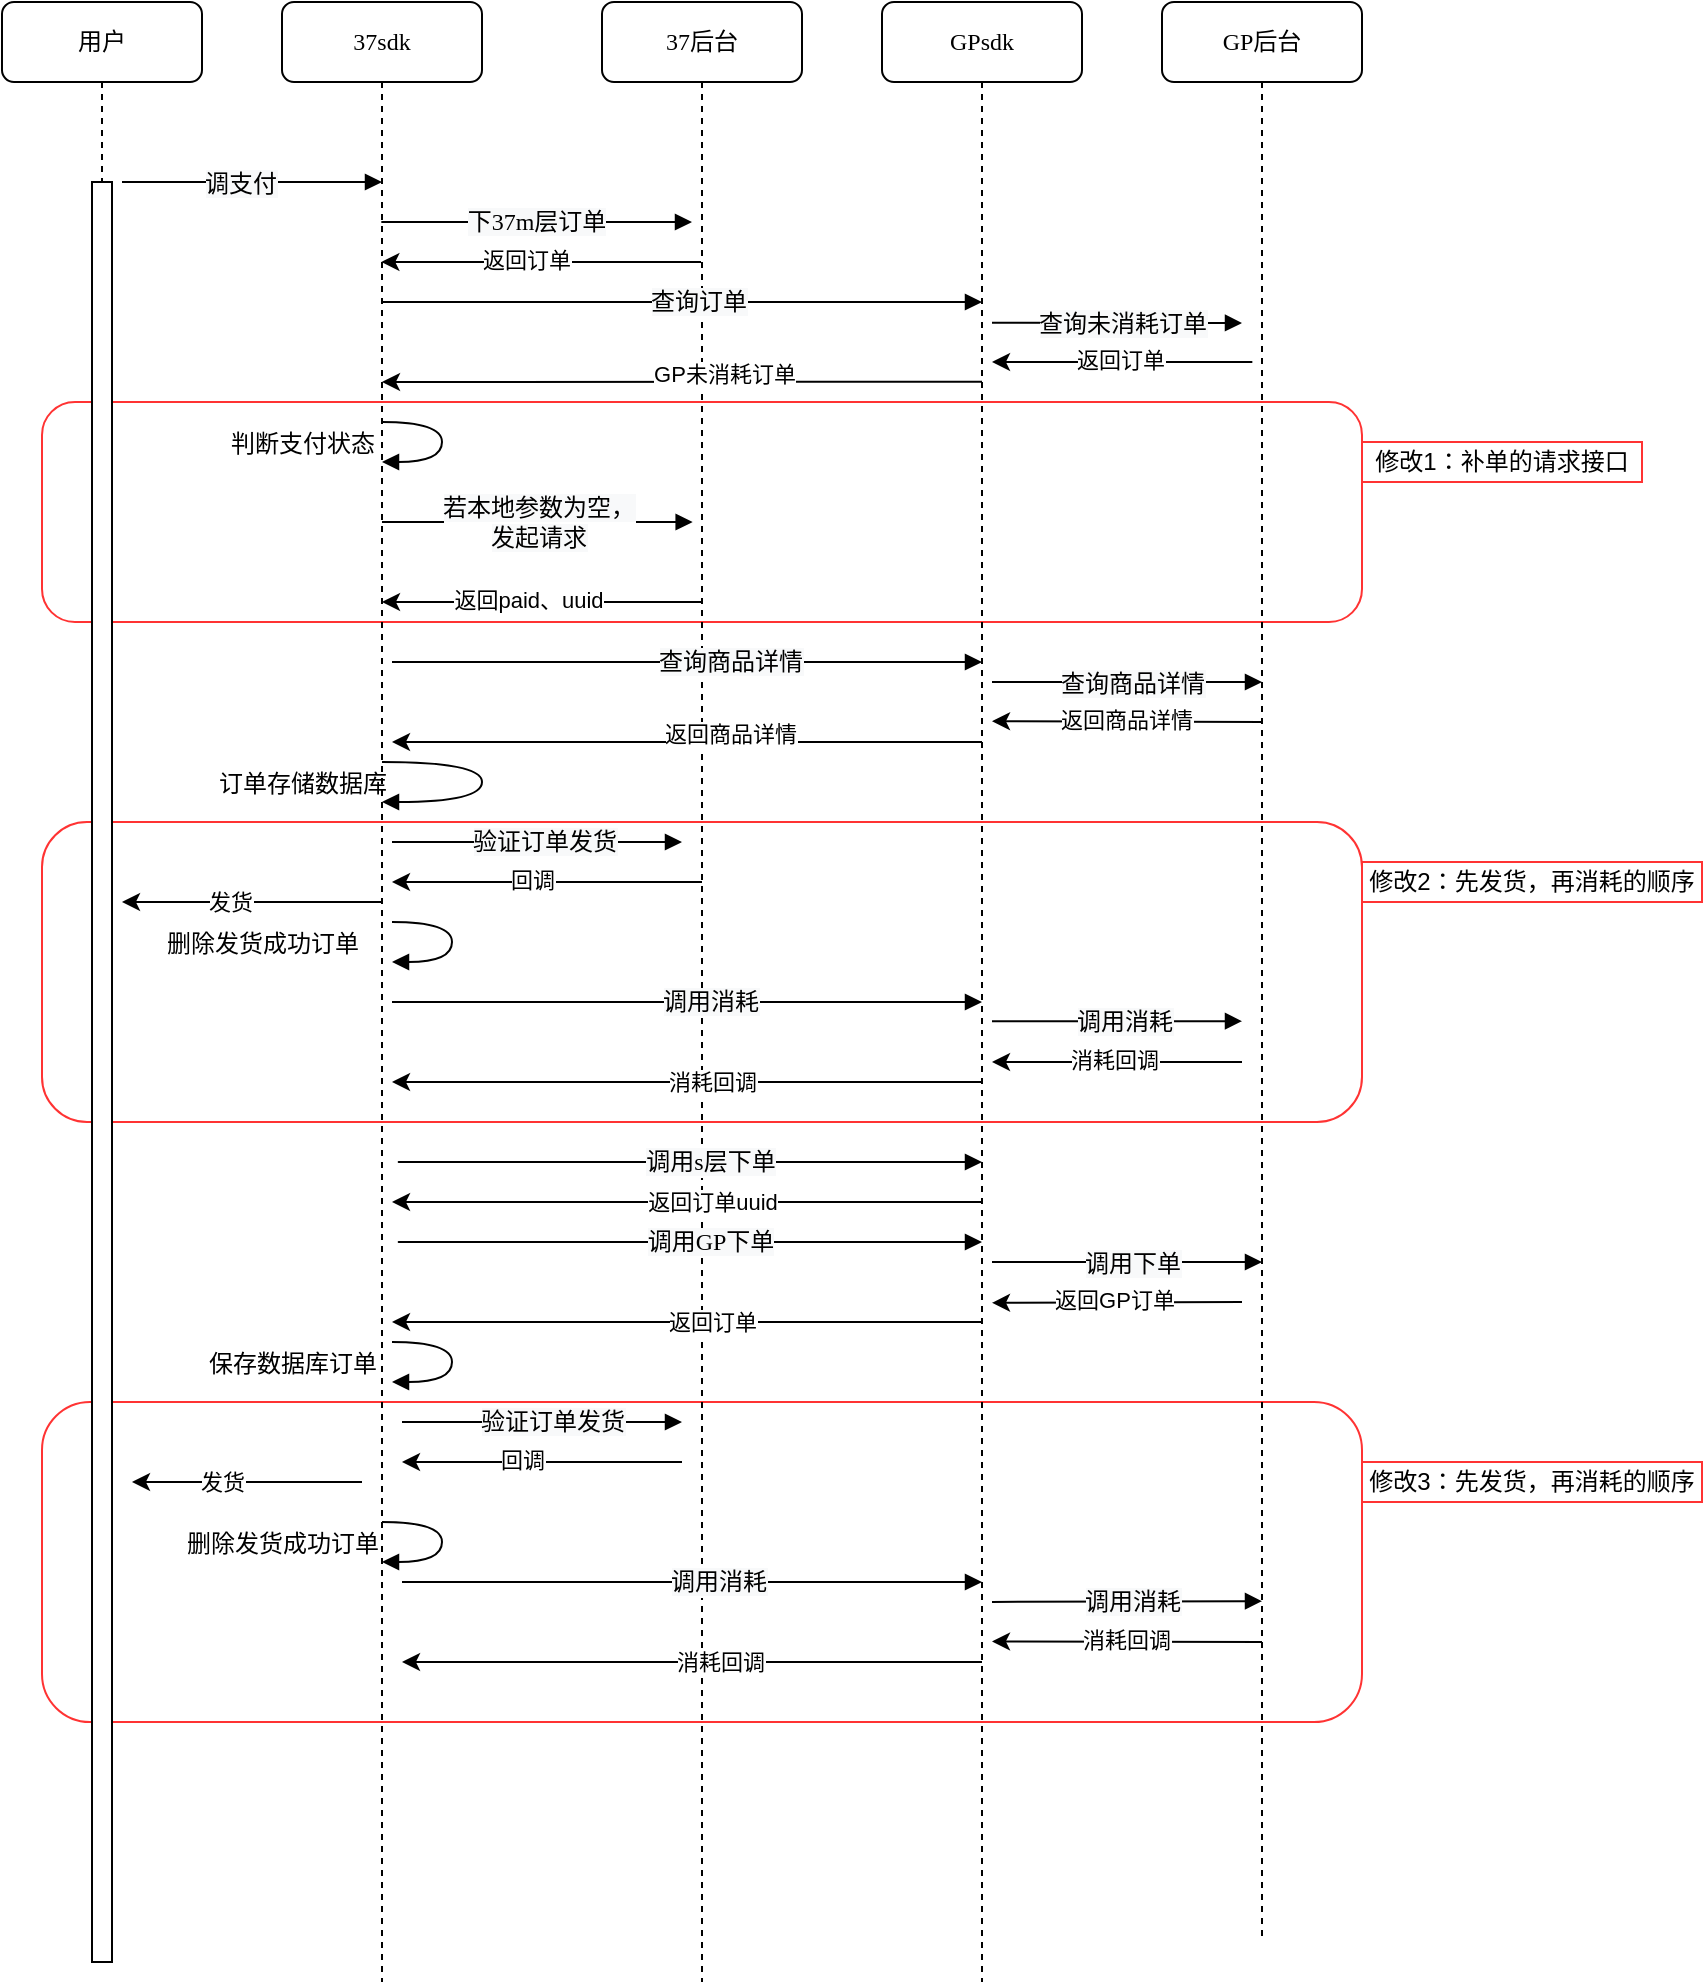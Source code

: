 <mxfile version="13.7.9" type="github" pages="3">
  <diagram name="谷歌支付流程" id="13e1069c-82ec-6db2-03f1-153e76fe0fe0">
    <mxGraphModel dx="763" dy="745" grid="1" gridSize="10" guides="1" tooltips="1" connect="1" arrows="1" fold="1" page="1" pageScale="1" pageWidth="1100" pageHeight="850" background="#ffffff" math="0" shadow="0">
      <root>
        <mxCell id="0" />
        <mxCell id="1" parent="0" />
        <mxCell id="W8g5f9aPoF-Owy0j_sS_-3" value="" style="rounded=1;whiteSpace=wrap;html=1;strokeColor=#FF3333;" parent="1" vertex="1">
          <mxGeometry x="120" y="750" width="660" height="160" as="geometry" />
        </mxCell>
        <mxCell id="W8g5f9aPoF-Owy0j_sS_-2" value="" style="rounded=1;whiteSpace=wrap;html=1;strokeColor=#FF3333;" parent="1" vertex="1">
          <mxGeometry x="120" y="460" width="660" height="150" as="geometry" />
        </mxCell>
        <mxCell id="W8g5f9aPoF-Owy0j_sS_-1" value="" style="rounded=1;whiteSpace=wrap;html=1;strokeColor=#FF3333;" parent="1" vertex="1">
          <mxGeometry x="120" y="250" width="660" height="110" as="geometry" />
        </mxCell>
        <mxCell id="7baba1c4bc27f4b0-2" value="37sdk" style="shape=umlLifeline;perimeter=lifelinePerimeter;whiteSpace=wrap;html=1;container=1;collapsible=0;recursiveResize=0;outlineConnect=0;rounded=1;shadow=0;comic=0;labelBackgroundColor=none;strokeWidth=1;fontFamily=Verdana;fontSize=12;align=center;" parent="1" vertex="1">
          <mxGeometry x="240" y="50" width="100" height="990" as="geometry" />
        </mxCell>
        <mxCell id="7baba1c4bc27f4b0-3" value="37后台" style="shape=umlLifeline;perimeter=lifelinePerimeter;whiteSpace=wrap;html=1;container=1;collapsible=0;recursiveResize=0;outlineConnect=0;rounded=1;shadow=0;comic=0;labelBackgroundColor=none;strokeWidth=1;fontFamily=Verdana;fontSize=12;align=center;" parent="1" vertex="1">
          <mxGeometry x="400" y="50" width="100" height="990" as="geometry" />
        </mxCell>
        <mxCell id="7baba1c4bc27f4b0-4" value="GPsdk" style="shape=umlLifeline;perimeter=lifelinePerimeter;whiteSpace=wrap;html=1;container=1;collapsible=0;recursiveResize=0;outlineConnect=0;rounded=1;shadow=0;comic=0;labelBackgroundColor=none;strokeWidth=1;fontFamily=Verdana;fontSize=12;align=center;" parent="1" vertex="1">
          <mxGeometry x="540" y="50" width="100" height="990" as="geometry" />
        </mxCell>
        <mxCell id="7baba1c4bc27f4b0-5" value="GP后台" style="shape=umlLifeline;perimeter=lifelinePerimeter;whiteSpace=wrap;html=1;container=1;collapsible=0;recursiveResize=0;outlineConnect=0;rounded=1;shadow=0;comic=0;labelBackgroundColor=none;strokeWidth=1;fontFamily=Verdana;fontSize=12;align=center;" parent="1" vertex="1">
          <mxGeometry x="680" y="50" width="100" height="970" as="geometry" />
        </mxCell>
        <mxCell id="7baba1c4bc27f4b0-8" value="用户" style="shape=umlLifeline;perimeter=lifelinePerimeter;whiteSpace=wrap;html=1;container=1;collapsible=0;recursiveResize=0;outlineConnect=0;rounded=1;shadow=0;comic=0;labelBackgroundColor=none;strokeWidth=1;fontFamily=Verdana;fontSize=12;align=center;" parent="1" vertex="1">
          <mxGeometry x="100" y="50" width="100" height="980" as="geometry" />
        </mxCell>
        <mxCell id="7baba1c4bc27f4b0-9" value="" style="html=1;points=[];perimeter=orthogonalPerimeter;rounded=0;shadow=0;comic=0;labelBackgroundColor=none;strokeWidth=1;fontFamily=Verdana;fontSize=12;align=center;" parent="7baba1c4bc27f4b0-8" vertex="1">
          <mxGeometry x="45" y="90" width="10" height="890" as="geometry" />
        </mxCell>
        <mxCell id="7baba1c4bc27f4b0-17" value="" style="html=1;verticalAlign=bottom;endArrow=block;labelBackgroundColor=none;fontFamily=Verdana;fontSize=12;edgeStyle=elbowEdgeStyle;elbow=vertical;" parent="1" edge="1">
          <mxGeometry x="-0.509" relative="1" as="geometry">
            <mxPoint x="289.667" y="200.0" as="sourcePoint" />
            <Array as="points">
              <mxPoint x="310" y="200" />
            </Array>
            <mxPoint x="590" y="200.0" as="targetPoint" />
            <mxPoint as="offset" />
          </mxGeometry>
        </mxCell>
        <mxCell id="ijYvf7jys5PV-CXiAklp-15" value="&lt;span style=&quot;font-family: &amp;#34;verdana&amp;#34; ; font-size: 12px ; background-color: rgb(248 , 249 , 250)&quot;&gt;查询订单&lt;/span&gt;" style="edgeLabel;html=1;align=center;verticalAlign=middle;resizable=0;points=[];" parent="7baba1c4bc27f4b0-17" vertex="1" connectable="0">
          <mxGeometry x="-0.488" y="-1" relative="1" as="geometry">
            <mxPoint x="80.83" y="-1" as="offset" />
          </mxGeometry>
        </mxCell>
        <mxCell id="7baba1c4bc27f4b0-11" value="" style="html=1;verticalAlign=bottom;endArrow=block;entryX=0.5;entryY=0.172;labelBackgroundColor=none;fontFamily=Verdana;fontSize=12;edgeStyle=elbowEdgeStyle;elbow=vertical;entryDx=0;entryDy=0;entryPerimeter=0;" parent="1" edge="1">
          <mxGeometry relative="1" as="geometry">
            <mxPoint x="160" y="140" as="sourcePoint" />
            <mxPoint x="290" y="140.09" as="targetPoint" />
          </mxGeometry>
        </mxCell>
        <mxCell id="ijYvf7jys5PV-CXiAklp-14" value="&lt;span style=&quot;font-family: &amp;#34;verdana&amp;#34; ; font-size: 12px ; background-color: rgb(248 , 249 , 250)&quot;&gt;调支付&lt;/span&gt;" style="edgeLabel;html=1;align=center;verticalAlign=middle;resizable=0;points=[];" parent="7baba1c4bc27f4b0-11" vertex="1" connectable="0">
          <mxGeometry x="-0.233" y="-2" relative="1" as="geometry">
            <mxPoint x="8.67" y="-1.67" as="offset" />
          </mxGeometry>
        </mxCell>
        <mxCell id="7baba1c4bc27f4b0-14" value="" style="html=1;verticalAlign=bottom;endArrow=block;entryX=0;entryY=0;labelBackgroundColor=none;fontFamily=Verdana;fontSize=12;edgeStyle=elbowEdgeStyle;elbow=vertical;" parent="1" edge="1">
          <mxGeometry x="-0.002" relative="1" as="geometry">
            <mxPoint x="289.667" y="159.997" as="sourcePoint" />
            <mxPoint x="445" y="160.33" as="targetPoint" />
            <mxPoint as="offset" />
          </mxGeometry>
        </mxCell>
        <mxCell id="ijYvf7jys5PV-CXiAklp-13" value="&lt;span style=&quot;font-family: &amp;#34;verdana&amp;#34; ; font-size: 12px ; background-color: rgb(248 , 249 , 250)&quot;&gt;下37m层订单&lt;/span&gt;" style="edgeLabel;html=1;align=center;verticalAlign=middle;resizable=0;points=[];" parent="7baba1c4bc27f4b0-14" vertex="1" connectable="0">
          <mxGeometry x="-0.213" relative="1" as="geometry">
            <mxPoint x="15.85" as="offset" />
          </mxGeometry>
        </mxCell>
        <mxCell id="ijYvf7jys5PV-CXiAklp-6" value="" style="endArrow=classic;html=1;" parent="1" edge="1">
          <mxGeometry width="50" height="50" relative="1" as="geometry">
            <mxPoint x="449.5" y="180" as="sourcePoint" />
            <mxPoint x="289.667" y="180" as="targetPoint" />
            <Array as="points">
              <mxPoint x="320" y="180" />
            </Array>
          </mxGeometry>
        </mxCell>
        <mxCell id="ijYvf7jys5PV-CXiAklp-7" value="返回订单" style="edgeLabel;html=1;align=center;verticalAlign=middle;resizable=0;points=[];" parent="ijYvf7jys5PV-CXiAklp-6" vertex="1" connectable="0">
          <mxGeometry x="-0.249" y="-1" relative="1" as="geometry">
            <mxPoint x="-27.5" as="offset" />
          </mxGeometry>
        </mxCell>
        <mxCell id="ijYvf7jys5PV-CXiAklp-8" value="" style="endArrow=classic;html=1;" parent="1" edge="1">
          <mxGeometry width="50" height="50" relative="1" as="geometry">
            <mxPoint x="725.17" y="230" as="sourcePoint" />
            <mxPoint x="595" y="230.0" as="targetPoint" />
            <Array as="points" />
          </mxGeometry>
        </mxCell>
        <mxCell id="ijYvf7jys5PV-CXiAklp-9" value="返回订单" style="edgeLabel;html=1;align=center;verticalAlign=middle;resizable=0;points=[];" parent="ijYvf7jys5PV-CXiAklp-8" vertex="1" connectable="0">
          <mxGeometry x="-0.249" y="-1" relative="1" as="geometry">
            <mxPoint x="-17.5" as="offset" />
          </mxGeometry>
        </mxCell>
        <mxCell id="ijYvf7jys5PV-CXiAklp-10" value="" style="html=1;verticalAlign=bottom;endArrow=block;labelBackgroundColor=none;fontFamily=Verdana;fontSize=12;edgeStyle=elbowEdgeStyle;elbow=vertical;" parent="1" edge="1">
          <mxGeometry relative="1" as="geometry">
            <mxPoint x="595" y="210.327" as="sourcePoint" />
            <mxPoint x="720" y="210.33" as="targetPoint" />
          </mxGeometry>
        </mxCell>
        <mxCell id="ijYvf7jys5PV-CXiAklp-16" value="&lt;span style=&quot;font-family: &amp;#34;verdana&amp;#34; ; font-size: 12px ; background-color: rgb(248 , 249 , 250)&quot;&gt;查询未消耗订单&lt;/span&gt;" style="edgeLabel;html=1;align=center;verticalAlign=middle;resizable=0;points=[];" parent="ijYvf7jys5PV-CXiAklp-10" vertex="1" connectable="0">
          <mxGeometry x="-0.159" y="-2" relative="1" as="geometry">
            <mxPoint x="12.83" y="-1.67" as="offset" />
          </mxGeometry>
        </mxCell>
        <mxCell id="ijYvf7jys5PV-CXiAklp-11" value="" style="endArrow=classic;html=1;exitX=0.5;exitY=0.379;exitDx=0;exitDy=0;exitPerimeter=0;" parent="1" edge="1">
          <mxGeometry width="50" height="50" relative="1" as="geometry">
            <mxPoint x="590" y="239.82" as="sourcePoint" />
            <mxPoint x="290" y="240" as="targetPoint" />
          </mxGeometry>
        </mxCell>
        <mxCell id="ijYvf7jys5PV-CXiAklp-12" value="GP未消耗订单" style="edgeLabel;html=1;align=center;verticalAlign=middle;resizable=0;points=[];" parent="ijYvf7jys5PV-CXiAklp-11" vertex="1" connectable="0">
          <mxGeometry x="0.255" y="2" relative="1" as="geometry">
            <mxPoint x="59.16" y="-5.85" as="offset" />
          </mxGeometry>
        </mxCell>
        <mxCell id="ijYvf7jys5PV-CXiAklp-17" value="" style="html=1;verticalAlign=bottom;endArrow=block;labelBackgroundColor=none;fontFamily=Verdana;fontSize=12;edgeStyle=elbowEdgeStyle;elbow=vertical;" parent="1" edge="1">
          <mxGeometry x="-0.509" relative="1" as="geometry">
            <mxPoint x="295" y="380" as="sourcePoint" />
            <Array as="points">
              <mxPoint x="405" y="380" />
              <mxPoint x="305" y="390" />
            </Array>
            <mxPoint x="590" y="380" as="targetPoint" />
            <mxPoint as="offset" />
          </mxGeometry>
        </mxCell>
        <mxCell id="ijYvf7jys5PV-CXiAklp-18" value="&lt;span style=&quot;font-family: &amp;#34;verdana&amp;#34; ; font-size: 12px ; background-color: rgb(248 , 249 , 250)&quot;&gt;查询商品详情&lt;/span&gt;" style="edgeLabel;html=1;align=center;verticalAlign=middle;resizable=0;points=[];" parent="ijYvf7jys5PV-CXiAklp-17" vertex="1" connectable="0">
          <mxGeometry x="-0.488" y="-1" relative="1" as="geometry">
            <mxPoint x="93.33" y="-1" as="offset" />
          </mxGeometry>
        </mxCell>
        <mxCell id="ijYvf7jys5PV-CXiAklp-20" value="" style="html=1;verticalAlign=bottom;endArrow=block;labelBackgroundColor=none;fontFamily=Verdana;fontSize=12;edgeStyle=elbowEdgeStyle;elbow=vertical;" parent="1" edge="1">
          <mxGeometry relative="1" as="geometry">
            <mxPoint x="595" y="390" as="sourcePoint" />
            <mxPoint x="730" y="390" as="targetPoint" />
            <Array as="points">
              <mxPoint x="615" y="390" />
            </Array>
          </mxGeometry>
        </mxCell>
        <mxCell id="ijYvf7jys5PV-CXiAklp-21" value="&lt;span style=&quot;font-family: &amp;#34;verdana&amp;#34; ; font-size: 12px ; background-color: rgb(248 , 249 , 250)&quot;&gt;查询商品详情&lt;/span&gt;" style="edgeLabel;html=1;align=center;verticalAlign=middle;resizable=0;points=[];" parent="ijYvf7jys5PV-CXiAklp-20" vertex="1" connectable="0">
          <mxGeometry x="-0.159" y="-2" relative="1" as="geometry">
            <mxPoint x="12.83" y="-1.67" as="offset" />
          </mxGeometry>
        </mxCell>
        <mxCell id="ijYvf7jys5PV-CXiAklp-22" value="" style="endArrow=classic;html=1;" parent="1" edge="1">
          <mxGeometry width="50" height="50" relative="1" as="geometry">
            <mxPoint x="730" y="410" as="sourcePoint" />
            <mxPoint x="595" y="409.58" as="targetPoint" />
            <Array as="points" />
          </mxGeometry>
        </mxCell>
        <mxCell id="ijYvf7jys5PV-CXiAklp-23" value="返回商品详情" style="edgeLabel;html=1;align=center;verticalAlign=middle;resizable=0;points=[];" parent="ijYvf7jys5PV-CXiAklp-22" vertex="1" connectable="0">
          <mxGeometry x="-0.249" y="-1" relative="1" as="geometry">
            <mxPoint x="-17.5" as="offset" />
          </mxGeometry>
        </mxCell>
        <mxCell id="ijYvf7jys5PV-CXiAklp-24" value="" style="endArrow=classic;html=1;" parent="1" edge="1">
          <mxGeometry width="50" height="50" relative="1" as="geometry">
            <mxPoint x="590" y="420" as="sourcePoint" />
            <mxPoint x="295" y="420.0" as="targetPoint" />
          </mxGeometry>
        </mxCell>
        <mxCell id="ijYvf7jys5PV-CXiAklp-25" value="返回商品详情" style="edgeLabel;html=1;align=center;verticalAlign=middle;resizable=0;points=[];" parent="ijYvf7jys5PV-CXiAklp-24" vertex="1" connectable="0">
          <mxGeometry x="0.255" y="2" relative="1" as="geometry">
            <mxPoint x="59.16" y="-5.85" as="offset" />
          </mxGeometry>
        </mxCell>
        <mxCell id="ijYvf7jys5PV-CXiAklp-29" value="" style="endArrow=classic;html=1;" parent="1" edge="1">
          <mxGeometry width="50" height="50" relative="1" as="geometry">
            <mxPoint x="450" y="490" as="sourcePoint" />
            <mxPoint x="294.997" y="490" as="targetPoint" />
            <Array as="points" />
          </mxGeometry>
        </mxCell>
        <mxCell id="ijYvf7jys5PV-CXiAklp-30" value="回调" style="edgeLabel;html=1;align=center;verticalAlign=middle;resizable=0;points=[];" parent="ijYvf7jys5PV-CXiAklp-29" vertex="1" connectable="0">
          <mxGeometry x="-0.249" y="-1" relative="1" as="geometry">
            <mxPoint x="-27.5" as="offset" />
          </mxGeometry>
        </mxCell>
        <mxCell id="ijYvf7jys5PV-CXiAklp-31" value="删除发货成功订单" style="html=1;verticalAlign=bottom;endArrow=block;labelBackgroundColor=none;fontFamily=Verdana;fontSize=12;elbow=vertical;edgeStyle=orthogonalEdgeStyle;curved=1;" parent="1" edge="1">
          <mxGeometry x="1" y="65" relative="1" as="geometry">
            <mxPoint x="295" y="510.0" as="sourcePoint" />
            <mxPoint x="295" y="530" as="targetPoint" />
            <Array as="points">
              <mxPoint x="325" y="510" />
              <mxPoint x="325" y="530" />
            </Array>
            <mxPoint x="-65" y="-65" as="offset" />
          </mxGeometry>
        </mxCell>
        <mxCell id="ijYvf7jys5PV-CXiAklp-32" value="" style="html=1;verticalAlign=bottom;endArrow=block;labelBackgroundColor=none;fontFamily=Verdana;fontSize=12;edgeStyle=elbowEdgeStyle;elbow=vertical;" parent="1" edge="1">
          <mxGeometry x="-0.509" relative="1" as="geometry">
            <mxPoint x="295" y="550.0" as="sourcePoint" />
            <Array as="points">
              <mxPoint x="305" y="550" />
            </Array>
            <mxPoint x="590" y="550" as="targetPoint" />
            <mxPoint as="offset" />
          </mxGeometry>
        </mxCell>
        <mxCell id="ijYvf7jys5PV-CXiAklp-33" value="&lt;span style=&quot;font-family: &amp;#34;verdana&amp;#34; ; font-size: 12px ; background-color: rgb(248 , 249 , 250)&quot;&gt;调用消耗&lt;/span&gt;" style="edgeLabel;html=1;align=center;verticalAlign=middle;resizable=0;points=[];" parent="ijYvf7jys5PV-CXiAklp-32" vertex="1" connectable="0">
          <mxGeometry x="-0.488" y="-1" relative="1" as="geometry">
            <mxPoint x="83.33" y="-1" as="offset" />
          </mxGeometry>
        </mxCell>
        <mxCell id="ijYvf7jys5PV-CXiAklp-34" value="" style="endArrow=classic;html=1;" parent="1" edge="1">
          <mxGeometry width="50" height="50" relative="1" as="geometry">
            <mxPoint x="589.5" y="590.0" as="sourcePoint" />
            <mxPoint x="295" y="590.0" as="targetPoint" />
          </mxGeometry>
        </mxCell>
        <mxCell id="ijYvf7jys5PV-CXiAklp-35" value="消耗回调" style="edgeLabel;html=1;align=center;verticalAlign=middle;resizable=0;points=[];" parent="ijYvf7jys5PV-CXiAklp-34" vertex="1" connectable="0">
          <mxGeometry x="0.255" y="2" relative="1" as="geometry">
            <mxPoint x="50.5" y="-2.0" as="offset" />
          </mxGeometry>
        </mxCell>
        <mxCell id="ijYvf7jys5PV-CXiAklp-36" value="" style="endArrow=classic;html=1;" parent="1" edge="1">
          <mxGeometry width="50" height="50" relative="1" as="geometry">
            <mxPoint x="290" y="500" as="sourcePoint" />
            <mxPoint x="159.997" y="500" as="targetPoint" />
            <Array as="points" />
          </mxGeometry>
        </mxCell>
        <mxCell id="ijYvf7jys5PV-CXiAklp-37" value="发货" style="edgeLabel;html=1;align=center;verticalAlign=middle;resizable=0;points=[];" parent="ijYvf7jys5PV-CXiAklp-36" vertex="1" connectable="0">
          <mxGeometry x="-0.249" y="-1" relative="1" as="geometry">
            <mxPoint x="-27.5" y="1.06" as="offset" />
          </mxGeometry>
        </mxCell>
        <mxCell id="ijYvf7jys5PV-CXiAklp-40" value="" style="endArrow=classic;html=1;" parent="1" edge="1">
          <mxGeometry width="50" height="50" relative="1" as="geometry">
            <mxPoint x="720" y="580" as="sourcePoint" />
            <mxPoint x="595" y="580" as="targetPoint" />
            <Array as="points" />
          </mxGeometry>
        </mxCell>
        <mxCell id="ijYvf7jys5PV-CXiAklp-41" value="消耗回调" style="edgeLabel;html=1;align=center;verticalAlign=middle;resizable=0;points=[];" parent="ijYvf7jys5PV-CXiAklp-40" vertex="1" connectable="0">
          <mxGeometry x="-0.249" y="-1" relative="1" as="geometry">
            <mxPoint x="-17.5" as="offset" />
          </mxGeometry>
        </mxCell>
        <mxCell id="ijYvf7jys5PV-CXiAklp-42" value="" style="html=1;verticalAlign=bottom;endArrow=block;labelBackgroundColor=none;fontFamily=Verdana;fontSize=12;edgeStyle=elbowEdgeStyle;elbow=vertical;" parent="1" edge="1">
          <mxGeometry x="-0.002" relative="1" as="geometry">
            <mxPoint x="305" y="630" as="sourcePoint" />
            <mxPoint x="590" y="630" as="targetPoint" />
            <mxPoint as="offset" />
            <Array as="points">
              <mxPoint x="295" y="630" />
            </Array>
          </mxGeometry>
        </mxCell>
        <mxCell id="ijYvf7jys5PV-CXiAklp-43" value="&lt;span style=&quot;font-family: &amp;#34;verdana&amp;#34; ; font-size: 12px ; background-color: rgb(248 , 249 , 250)&quot;&gt;调用s层下单&lt;/span&gt;" style="edgeLabel;html=1;align=center;verticalAlign=middle;resizable=0;points=[];" parent="ijYvf7jys5PV-CXiAklp-42" vertex="1" connectable="0">
          <mxGeometry x="-0.213" relative="1" as="geometry">
            <mxPoint x="48.33" as="offset" />
          </mxGeometry>
        </mxCell>
        <mxCell id="ijYvf7jys5PV-CXiAklp-44" value="" style="endArrow=classic;html=1;" parent="1" edge="1">
          <mxGeometry width="50" height="50" relative="1" as="geometry">
            <mxPoint x="589.5" y="650" as="sourcePoint" />
            <mxPoint x="295" y="650" as="targetPoint" />
          </mxGeometry>
        </mxCell>
        <mxCell id="ijYvf7jys5PV-CXiAklp-45" value="返回订单uuid" style="edgeLabel;html=1;align=center;verticalAlign=middle;resizable=0;points=[];" parent="ijYvf7jys5PV-CXiAklp-44" vertex="1" connectable="0">
          <mxGeometry x="0.255" y="2" relative="1" as="geometry">
            <mxPoint x="50.5" y="-2.0" as="offset" />
          </mxGeometry>
        </mxCell>
        <mxCell id="ijYvf7jys5PV-CXiAklp-46" value="" style="html=1;verticalAlign=bottom;endArrow=block;labelBackgroundColor=none;fontFamily=Verdana;fontSize=12;edgeStyle=elbowEdgeStyle;elbow=vertical;" parent="1" edge="1">
          <mxGeometry x="-0.002" relative="1" as="geometry">
            <mxPoint x="305" y="670" as="sourcePoint" />
            <mxPoint x="590" y="670" as="targetPoint" />
            <mxPoint as="offset" />
            <Array as="points">
              <mxPoint x="295" y="670" />
            </Array>
          </mxGeometry>
        </mxCell>
        <mxCell id="ijYvf7jys5PV-CXiAklp-47" value="&lt;span style=&quot;font-family: &amp;#34;verdana&amp;#34; ; font-size: 12px ; background-color: rgb(248 , 249 , 250)&quot;&gt;调用GP下单&lt;/span&gt;" style="edgeLabel;html=1;align=center;verticalAlign=middle;resizable=0;points=[];" parent="ijYvf7jys5PV-CXiAklp-46" vertex="1" connectable="0">
          <mxGeometry x="-0.213" relative="1" as="geometry">
            <mxPoint x="48.33" as="offset" />
          </mxGeometry>
        </mxCell>
        <mxCell id="ijYvf7jys5PV-CXiAklp-48" value="" style="html=1;verticalAlign=bottom;endArrow=block;labelBackgroundColor=none;fontFamily=Verdana;fontSize=12;edgeStyle=elbowEdgeStyle;elbow=vertical;" parent="1" edge="1">
          <mxGeometry relative="1" as="geometry">
            <mxPoint x="595" y="559.58" as="sourcePoint" />
            <mxPoint x="720" y="560" as="targetPoint" />
            <Array as="points">
              <mxPoint x="615" y="559.58" />
            </Array>
          </mxGeometry>
        </mxCell>
        <mxCell id="ijYvf7jys5PV-CXiAklp-49" value="&lt;span style=&quot;font-family: &amp;#34;verdana&amp;#34; ; font-size: 12px ; background-color: rgb(248 , 249 , 250)&quot;&gt;调用消耗&lt;/span&gt;" style="edgeLabel;html=1;align=center;verticalAlign=middle;resizable=0;points=[];" parent="ijYvf7jys5PV-CXiAklp-48" vertex="1" connectable="0">
          <mxGeometry x="-0.159" y="-2" relative="1" as="geometry">
            <mxPoint x="12.83" y="-1.67" as="offset" />
          </mxGeometry>
        </mxCell>
        <mxCell id="ijYvf7jys5PV-CXiAklp-52" value="" style="endArrow=classic;html=1;" parent="1" edge="1">
          <mxGeometry width="50" height="50" relative="1" as="geometry">
            <mxPoint x="720" y="700" as="sourcePoint" />
            <mxPoint x="595" y="700.42" as="targetPoint" />
            <Array as="points" />
          </mxGeometry>
        </mxCell>
        <mxCell id="ijYvf7jys5PV-CXiAklp-53" value="返回GP订单" style="edgeLabel;html=1;align=center;verticalAlign=middle;resizable=0;points=[];" parent="ijYvf7jys5PV-CXiAklp-52" vertex="1" connectable="0">
          <mxGeometry x="-0.249" y="-1" relative="1" as="geometry">
            <mxPoint x="-17.5" as="offset" />
          </mxGeometry>
        </mxCell>
        <mxCell id="ijYvf7jys5PV-CXiAklp-54" value="" style="html=1;verticalAlign=bottom;endArrow=block;labelBackgroundColor=none;fontFamily=Verdana;fontSize=12;edgeStyle=elbowEdgeStyle;elbow=vertical;" parent="1" edge="1">
          <mxGeometry relative="1" as="geometry">
            <mxPoint x="595" y="680.0" as="sourcePoint" />
            <mxPoint x="730" y="680" as="targetPoint" />
            <Array as="points">
              <mxPoint x="615" y="680" />
            </Array>
          </mxGeometry>
        </mxCell>
        <mxCell id="ijYvf7jys5PV-CXiAklp-55" value="&lt;span style=&quot;font-family: &amp;#34;verdana&amp;#34; ; font-size: 12px ; background-color: rgb(248 , 249 , 250)&quot;&gt;调用下单&lt;/span&gt;" style="edgeLabel;html=1;align=center;verticalAlign=middle;resizable=0;points=[];" parent="ijYvf7jys5PV-CXiAklp-54" vertex="1" connectable="0">
          <mxGeometry x="-0.159" y="-2" relative="1" as="geometry">
            <mxPoint x="12.83" y="-1.67" as="offset" />
          </mxGeometry>
        </mxCell>
        <mxCell id="ijYvf7jys5PV-CXiAklp-56" value="" style="endArrow=classic;html=1;" parent="1" edge="1">
          <mxGeometry width="50" height="50" relative="1" as="geometry">
            <mxPoint x="589.5" y="710" as="sourcePoint" />
            <mxPoint x="295" y="710" as="targetPoint" />
          </mxGeometry>
        </mxCell>
        <mxCell id="ijYvf7jys5PV-CXiAklp-57" value="返回订单" style="edgeLabel;html=1;align=center;verticalAlign=middle;resizable=0;points=[];" parent="ijYvf7jys5PV-CXiAklp-56" vertex="1" connectable="0">
          <mxGeometry x="0.255" y="2" relative="1" as="geometry">
            <mxPoint x="50.5" y="-2.0" as="offset" />
          </mxGeometry>
        </mxCell>
        <mxCell id="ijYvf7jys5PV-CXiAklp-58" value="保存数据库订单" style="html=1;verticalAlign=bottom;endArrow=block;labelBackgroundColor=none;fontFamily=Verdana;fontSize=12;elbow=vertical;edgeStyle=orthogonalEdgeStyle;curved=1;" parent="1" edge="1">
          <mxGeometry x="1" y="50" relative="1" as="geometry">
            <mxPoint x="295" y="720.0" as="sourcePoint" />
            <mxPoint x="295" y="740.0" as="targetPoint" />
            <Array as="points">
              <mxPoint x="325" y="720" />
              <mxPoint x="325" y="740" />
            </Array>
            <mxPoint x="-50" y="-50" as="offset" />
          </mxGeometry>
        </mxCell>
        <mxCell id="ijYvf7jys5PV-CXiAklp-61" value="" style="html=1;verticalAlign=bottom;endArrow=block;labelBackgroundColor=none;fontFamily=Verdana;fontSize=12;edgeStyle=elbowEdgeStyle;elbow=vertical;" parent="1" edge="1">
          <mxGeometry x="-0.509" relative="1" as="geometry">
            <mxPoint x="295" y="470.0" as="sourcePoint" />
            <Array as="points">
              <mxPoint x="305" y="470" />
            </Array>
            <mxPoint x="440" y="470" as="targetPoint" />
            <mxPoint as="offset" />
          </mxGeometry>
        </mxCell>
        <mxCell id="ijYvf7jys5PV-CXiAklp-62" value="&lt;span style=&quot;font-family: &amp;#34;verdana&amp;#34; ; font-size: 12px ; background-color: rgb(248 , 249 , 250)&quot;&gt;验证订单发货&lt;/span&gt;" style="edgeLabel;html=1;align=center;verticalAlign=middle;resizable=0;points=[];" parent="ijYvf7jys5PV-CXiAklp-61" vertex="1" connectable="0">
          <mxGeometry x="-0.488" y="-1" relative="1" as="geometry">
            <mxPoint x="39.17" y="-1" as="offset" />
          </mxGeometry>
        </mxCell>
        <mxCell id="ijYvf7jys5PV-CXiAklp-63" value="" style="endArrow=classic;html=1;" parent="1" edge="1">
          <mxGeometry width="50" height="50" relative="1" as="geometry">
            <mxPoint x="440" y="780" as="sourcePoint" />
            <mxPoint x="299.997" y="780.0" as="targetPoint" />
            <Array as="points" />
          </mxGeometry>
        </mxCell>
        <mxCell id="ijYvf7jys5PV-CXiAklp-64" value="回调" style="edgeLabel;html=1;align=center;verticalAlign=middle;resizable=0;points=[];" parent="ijYvf7jys5PV-CXiAklp-63" vertex="1" connectable="0">
          <mxGeometry x="-0.249" y="-1" relative="1" as="geometry">
            <mxPoint x="-27.5" as="offset" />
          </mxGeometry>
        </mxCell>
        <mxCell id="ijYvf7jys5PV-CXiAklp-65" value="删除发货成功订单" style="html=1;verticalAlign=bottom;endArrow=block;labelBackgroundColor=none;fontFamily=Verdana;fontSize=12;elbow=vertical;edgeStyle=orthogonalEdgeStyle;curved=1;" parent="1" edge="1">
          <mxGeometry x="1" y="50" relative="1" as="geometry">
            <mxPoint x="290" y="810" as="sourcePoint" />
            <mxPoint x="290" y="830" as="targetPoint" />
            <Array as="points">
              <mxPoint x="320" y="810" />
              <mxPoint x="320" y="830" />
            </Array>
            <mxPoint x="-50" y="-50" as="offset" />
          </mxGeometry>
        </mxCell>
        <mxCell id="ijYvf7jys5PV-CXiAklp-66" value="" style="html=1;verticalAlign=bottom;endArrow=block;labelBackgroundColor=none;fontFamily=Verdana;fontSize=12;edgeStyle=elbowEdgeStyle;elbow=vertical;" parent="1" edge="1">
          <mxGeometry x="-0.509" relative="1" as="geometry">
            <mxPoint x="300" y="840" as="sourcePoint" />
            <Array as="points">
              <mxPoint x="310" y="840" />
            </Array>
            <mxPoint x="590" y="840" as="targetPoint" />
            <mxPoint as="offset" />
          </mxGeometry>
        </mxCell>
        <mxCell id="ijYvf7jys5PV-CXiAklp-67" value="&lt;span style=&quot;font-family: &amp;#34;verdana&amp;#34; ; font-size: 12px ; background-color: rgb(248 , 249 , 250)&quot;&gt;调用消耗&lt;/span&gt;" style="edgeLabel;html=1;align=center;verticalAlign=middle;resizable=0;points=[];" parent="ijYvf7jys5PV-CXiAklp-66" vertex="1" connectable="0">
          <mxGeometry x="-0.488" y="-1" relative="1" as="geometry">
            <mxPoint x="83.33" y="-1" as="offset" />
          </mxGeometry>
        </mxCell>
        <mxCell id="ijYvf7jys5PV-CXiAklp-68" value="" style="endArrow=classic;html=1;" parent="1" edge="1">
          <mxGeometry width="50" height="50" relative="1" as="geometry">
            <mxPoint x="590" y="880" as="sourcePoint" />
            <mxPoint x="300" y="880" as="targetPoint" />
          </mxGeometry>
        </mxCell>
        <mxCell id="ijYvf7jys5PV-CXiAklp-69" value="消耗回调" style="edgeLabel;html=1;align=center;verticalAlign=middle;resizable=0;points=[];" parent="ijYvf7jys5PV-CXiAklp-68" vertex="1" connectable="0">
          <mxGeometry x="0.255" y="2" relative="1" as="geometry">
            <mxPoint x="50.5" y="-2.0" as="offset" />
          </mxGeometry>
        </mxCell>
        <mxCell id="ijYvf7jys5PV-CXiAklp-70" value="" style="endArrow=classic;html=1;" parent="1" edge="1">
          <mxGeometry width="50" height="50" relative="1" as="geometry">
            <mxPoint x="280" y="790" as="sourcePoint" />
            <mxPoint x="164.997" y="790.0" as="targetPoint" />
            <Array as="points" />
          </mxGeometry>
        </mxCell>
        <mxCell id="ijYvf7jys5PV-CXiAklp-71" value="发货" style="edgeLabel;html=1;align=center;verticalAlign=middle;resizable=0;points=[];" parent="ijYvf7jys5PV-CXiAklp-70" vertex="1" connectable="0">
          <mxGeometry x="-0.249" y="-1" relative="1" as="geometry">
            <mxPoint x="-27.5" y="1.06" as="offset" />
          </mxGeometry>
        </mxCell>
        <mxCell id="ijYvf7jys5PV-CXiAklp-72" value="" style="endArrow=classic;html=1;entryX=0.5;entryY=0.911;entryDx=0;entryDy=0;entryPerimeter=0;" parent="1" edge="1">
          <mxGeometry width="50" height="50" relative="1" as="geometry">
            <mxPoint x="730" y="870" as="sourcePoint" />
            <mxPoint x="595" y="869.69" as="targetPoint" />
            <Array as="points" />
          </mxGeometry>
        </mxCell>
        <mxCell id="ijYvf7jys5PV-CXiAklp-73" value="消耗回调" style="edgeLabel;html=1;align=center;verticalAlign=middle;resizable=0;points=[];" parent="ijYvf7jys5PV-CXiAklp-72" vertex="1" connectable="0">
          <mxGeometry x="-0.249" y="-1" relative="1" as="geometry">
            <mxPoint x="-17.5" as="offset" />
          </mxGeometry>
        </mxCell>
        <mxCell id="ijYvf7jys5PV-CXiAklp-74" value="" style="html=1;verticalAlign=bottom;endArrow=block;labelBackgroundColor=none;fontFamily=Verdana;fontSize=12;edgeStyle=elbowEdgeStyle;elbow=vertical;exitX=0.5;exitY=0.886;exitDx=0;exitDy=0;exitPerimeter=0;" parent="1" edge="1">
          <mxGeometry relative="1" as="geometry">
            <mxPoint x="595" y="849.94" as="sourcePoint" />
            <mxPoint x="730" y="850" as="targetPoint" />
            <Array as="points">
              <mxPoint x="620" y="849.58" />
            </Array>
          </mxGeometry>
        </mxCell>
        <mxCell id="ijYvf7jys5PV-CXiAklp-75" value="&lt;span style=&quot;font-family: &amp;#34;verdana&amp;#34; ; font-size: 12px ; background-color: rgb(248 , 249 , 250)&quot;&gt;调用消耗&lt;/span&gt;" style="edgeLabel;html=1;align=center;verticalAlign=middle;resizable=0;points=[];" parent="ijYvf7jys5PV-CXiAklp-74" vertex="1" connectable="0">
          <mxGeometry x="-0.159" y="-2" relative="1" as="geometry">
            <mxPoint x="12.83" y="-1.67" as="offset" />
          </mxGeometry>
        </mxCell>
        <mxCell id="ijYvf7jys5PV-CXiAklp-76" value="" style="html=1;verticalAlign=bottom;endArrow=block;labelBackgroundColor=none;fontFamily=Verdana;fontSize=12;edgeStyle=elbowEdgeStyle;elbow=vertical;" parent="1" edge="1">
          <mxGeometry x="-0.509" relative="1" as="geometry">
            <mxPoint x="300" y="760.0" as="sourcePoint" />
            <Array as="points">
              <mxPoint x="310" y="760" />
            </Array>
            <mxPoint x="440" y="760" as="targetPoint" />
            <mxPoint as="offset" />
          </mxGeometry>
        </mxCell>
        <mxCell id="ijYvf7jys5PV-CXiAklp-77" value="&lt;span style=&quot;font-family: &amp;#34;verdana&amp;#34; ; font-size: 12px ; background-color: rgb(248 , 249 , 250)&quot;&gt;验证订单发货&lt;/span&gt;" style="edgeLabel;html=1;align=center;verticalAlign=middle;resizable=0;points=[];" parent="ijYvf7jys5PV-CXiAklp-76" vertex="1" connectable="0">
          <mxGeometry x="-0.488" y="-1" relative="1" as="geometry">
            <mxPoint x="39.17" y="-1" as="offset" />
          </mxGeometry>
        </mxCell>
        <mxCell id="n2cDFG20tBwnVBeYgRVI-6" value="" style="html=1;verticalAlign=bottom;endArrow=block;entryX=0;entryY=0;labelBackgroundColor=none;fontFamily=Verdana;fontSize=12;edgeStyle=elbowEdgeStyle;elbow=vertical;" parent="1" edge="1">
          <mxGeometry x="-0.002" relative="1" as="geometry">
            <mxPoint x="289.997" y="309.997" as="sourcePoint" />
            <mxPoint x="445.33" y="310.33" as="targetPoint" />
            <mxPoint as="offset" />
          </mxGeometry>
        </mxCell>
        <mxCell id="n2cDFG20tBwnVBeYgRVI-7" value="&lt;span style=&quot;font-family: &amp;#34;verdana&amp;#34; ; font-size: 12px ; background-color: rgb(248 , 249 , 250)&quot;&gt;若本地参数为空，&lt;br&gt;发起请求&lt;/span&gt;" style="edgeLabel;html=1;align=center;verticalAlign=middle;resizable=0;points=[];" parent="n2cDFG20tBwnVBeYgRVI-6" vertex="1" connectable="0">
          <mxGeometry x="-0.213" relative="1" as="geometry">
            <mxPoint x="15.85" as="offset" />
          </mxGeometry>
        </mxCell>
        <mxCell id="N9v2IrfW_b8zCq767CaY-1" value="" style="endArrow=classic;html=1;" parent="1" edge="1">
          <mxGeometry width="50" height="50" relative="1" as="geometry">
            <mxPoint x="450.33" y="350" as="sourcePoint" />
            <mxPoint x="289.997" y="350" as="targetPoint" />
            <Array as="points" />
          </mxGeometry>
        </mxCell>
        <mxCell id="N9v2IrfW_b8zCq767CaY-2" value="返回paid、uuid" style="edgeLabel;html=1;align=center;verticalAlign=middle;resizable=0;points=[];" parent="N9v2IrfW_b8zCq767CaY-1" vertex="1" connectable="0">
          <mxGeometry x="-0.249" y="-1" relative="1" as="geometry">
            <mxPoint x="-27.5" as="offset" />
          </mxGeometry>
        </mxCell>
        <mxCell id="W8g5f9aPoF-Owy0j_sS_-4" value="修改1：补单的请求接口" style="text;html=1;strokeColor=#FF3333;fillColor=none;align=center;verticalAlign=middle;whiteSpace=wrap;rounded=0;" parent="1" vertex="1">
          <mxGeometry x="780" y="270" width="140" height="20" as="geometry" />
        </mxCell>
        <mxCell id="W8g5f9aPoF-Owy0j_sS_-5" value="修改2：先发货，再消耗的顺序" style="text;html=1;strokeColor=#FF3333;fillColor=none;align=center;verticalAlign=middle;whiteSpace=wrap;rounded=0;" parent="1" vertex="1">
          <mxGeometry x="780" y="480" width="170" height="20" as="geometry" />
        </mxCell>
        <mxCell id="W8g5f9aPoF-Owy0j_sS_-6" value="修改3：先发货，再消耗的顺序" style="text;html=1;strokeColor=#FF3333;fillColor=none;align=center;verticalAlign=middle;whiteSpace=wrap;rounded=0;" parent="1" vertex="1">
          <mxGeometry x="780" y="780" width="170" height="20" as="geometry" />
        </mxCell>
        <mxCell id="d8QohTvVje26y1eXL6oC-2" value="判断支付状态" style="html=1;verticalAlign=bottom;endArrow=block;labelBackgroundColor=none;fontFamily=Verdana;fontSize=12;elbow=vertical;edgeStyle=orthogonalEdgeStyle;curved=1;" edge="1" parent="1">
          <mxGeometry x="1" y="40" relative="1" as="geometry">
            <mxPoint x="290" y="260" as="sourcePoint" />
            <mxPoint x="290" y="280" as="targetPoint" />
            <Array as="points">
              <mxPoint x="320" y="260" />
              <mxPoint x="320" y="280" />
            </Array>
            <mxPoint x="-40" y="-40" as="offset" />
          </mxGeometry>
        </mxCell>
        <mxCell id="d8QohTvVje26y1eXL6oC-3" value="订单存储数据库" style="html=1;verticalAlign=bottom;endArrow=block;labelBackgroundColor=none;fontFamily=Verdana;fontSize=12;elbow=vertical;edgeStyle=orthogonalEdgeStyle;curved=1;" edge="1" parent="1">
          <mxGeometry x="1" y="40" relative="1" as="geometry">
            <mxPoint x="290" y="430" as="sourcePoint" />
            <mxPoint x="290" y="450" as="targetPoint" />
            <Array as="points">
              <mxPoint x="340" y="430" />
              <mxPoint x="340" y="450" />
            </Array>
            <mxPoint x="-40" y="-40" as="offset" />
          </mxGeometry>
        </mxCell>
      </root>
    </mxGraphModel>
  </diagram>
  <diagram id="ywAOKPfOz4_fddETgZem" name="谷歌补单流程">
    <mxGraphModel dx="1662" dy="762" grid="1" gridSize="10" guides="1" tooltips="1" connect="1" arrows="1" fold="1" page="1" pageScale="1" pageWidth="827" pageHeight="1169" math="0" shadow="0">
      <root>
        <mxCell id="h0jIuT4aVY_ETxPQJ-Oq-0" />
        <mxCell id="h0jIuT4aVY_ETxPQJ-Oq-1" parent="h0jIuT4aVY_ETxPQJ-Oq-0" />
        <mxCell id="h0jIuT4aVY_ETxPQJ-Oq-2" value="37sdk" style="shape=umlLifeline;perimeter=lifelinePerimeter;whiteSpace=wrap;html=1;container=1;collapsible=0;recursiveResize=0;outlineConnect=0;rounded=1;shadow=0;comic=0;labelBackgroundColor=none;strokeWidth=1;fontFamily=Verdana;fontSize=12;align=center;" parent="h0jIuT4aVY_ETxPQJ-Oq-1" vertex="1">
          <mxGeometry x="240" y="120" width="100" height="520" as="geometry" />
        </mxCell>
        <mxCell id="h0jIuT4aVY_ETxPQJ-Oq-3" value="37后台" style="shape=umlLifeline;perimeter=lifelinePerimeter;whiteSpace=wrap;html=1;container=1;collapsible=0;recursiveResize=0;outlineConnect=0;rounded=1;shadow=0;comic=0;labelBackgroundColor=none;strokeWidth=1;fontFamily=Verdana;fontSize=12;align=center;" parent="h0jIuT4aVY_ETxPQJ-Oq-1" vertex="1">
          <mxGeometry x="400" y="120" width="100" height="510" as="geometry" />
        </mxCell>
        <mxCell id="h0jIuT4aVY_ETxPQJ-Oq-4" value="GPsdk" style="shape=umlLifeline;perimeter=lifelinePerimeter;whiteSpace=wrap;html=1;container=1;collapsible=0;recursiveResize=0;outlineConnect=0;rounded=1;shadow=0;comic=0;labelBackgroundColor=none;strokeWidth=1;fontFamily=Verdana;fontSize=12;align=center;" parent="h0jIuT4aVY_ETxPQJ-Oq-1" vertex="1">
          <mxGeometry x="540" y="120" width="100" height="510" as="geometry" />
        </mxCell>
        <mxCell id="h0jIuT4aVY_ETxPQJ-Oq-5" value="GP后台" style="shape=umlLifeline;perimeter=lifelinePerimeter;whiteSpace=wrap;html=1;container=1;collapsible=0;recursiveResize=0;outlineConnect=0;rounded=1;shadow=0;comic=0;labelBackgroundColor=none;strokeWidth=1;fontFamily=Verdana;fontSize=12;align=center;" parent="h0jIuT4aVY_ETxPQJ-Oq-1" vertex="1">
          <mxGeometry x="680" y="120" width="100" height="510" as="geometry" />
        </mxCell>
        <mxCell id="h0jIuT4aVY_ETxPQJ-Oq-8" value="" style="html=1;verticalAlign=bottom;endArrow=block;labelBackgroundColor=none;fontFamily=Verdana;fontSize=12;edgeStyle=elbowEdgeStyle;elbow=vertical;" parent="h0jIuT4aVY_ETxPQJ-Oq-1" edge="1">
          <mxGeometry x="-0.509" relative="1" as="geometry">
            <mxPoint x="289.667" y="200.0" as="sourcePoint" />
            <Array as="points">
              <mxPoint x="310" y="200" />
            </Array>
            <mxPoint x="590" y="200.0" as="targetPoint" />
            <mxPoint as="offset" />
          </mxGeometry>
        </mxCell>
        <mxCell id="h0jIuT4aVY_ETxPQJ-Oq-9" value="&lt;span style=&quot;font-family: &amp;#34;verdana&amp;#34; ; font-size: 12px ; background-color: rgb(248 , 249 , 250)&quot;&gt;查询未消耗订单&lt;/span&gt;" style="edgeLabel;html=1;align=center;verticalAlign=middle;resizable=0;points=[];" parent="h0jIuT4aVY_ETxPQJ-Oq-8" vertex="1" connectable="0">
          <mxGeometry x="-0.488" y="-1" relative="1" as="geometry">
            <mxPoint x="80.83" y="-1" as="offset" />
          </mxGeometry>
        </mxCell>
        <mxCell id="h0jIuT4aVY_ETxPQJ-Oq-15" value="&lt;font style=&quot;font-size: 18px&quot;&gt;调用时机：&lt;br&gt;初始化以后&lt;/font&gt;" style="shape=note;whiteSpace=wrap;html=1;size=14;verticalAlign=top;align=left;spacingTop=-6;rounded=0;shadow=0;comic=0;labelBackgroundColor=none;strokeWidth=1;fontFamily=Verdana;fontSize=12" parent="h0jIuT4aVY_ETxPQJ-Oq-1" vertex="1">
          <mxGeometry x="70" y="80" width="110" height="50" as="geometry" />
        </mxCell>
        <mxCell id="h0jIuT4aVY_ETxPQJ-Oq-22" value="" style="endArrow=classic;html=1;" parent="h0jIuT4aVY_ETxPQJ-Oq-1" edge="1">
          <mxGeometry width="50" height="50" relative="1" as="geometry">
            <mxPoint x="725.17" y="230" as="sourcePoint" />
            <mxPoint x="595" y="230.0" as="targetPoint" />
            <Array as="points" />
          </mxGeometry>
        </mxCell>
        <mxCell id="h0jIuT4aVY_ETxPQJ-Oq-23" value="返回订单" style="edgeLabel;html=1;align=center;verticalAlign=middle;resizable=0;points=[];" parent="h0jIuT4aVY_ETxPQJ-Oq-22" vertex="1" connectable="0">
          <mxGeometry x="-0.249" y="-1" relative="1" as="geometry">
            <mxPoint x="-17.5" as="offset" />
          </mxGeometry>
        </mxCell>
        <mxCell id="h0jIuT4aVY_ETxPQJ-Oq-24" value="" style="html=1;verticalAlign=bottom;endArrow=block;labelBackgroundColor=none;fontFamily=Verdana;fontSize=12;edgeStyle=elbowEdgeStyle;elbow=vertical;" parent="h0jIuT4aVY_ETxPQJ-Oq-1" edge="1">
          <mxGeometry relative="1" as="geometry">
            <mxPoint x="595" y="210.327" as="sourcePoint" />
            <mxPoint x="720" y="210.33" as="targetPoint" />
          </mxGeometry>
        </mxCell>
        <mxCell id="h0jIuT4aVY_ETxPQJ-Oq-25" value="&lt;span style=&quot;font-family: &amp;#34;verdana&amp;#34; ; font-size: 12px ; background-color: rgb(248 , 249 , 250)&quot;&gt;查询未消耗订单&lt;/span&gt;" style="edgeLabel;html=1;align=center;verticalAlign=middle;resizable=0;points=[];" parent="h0jIuT4aVY_ETxPQJ-Oq-24" vertex="1" connectable="0">
          <mxGeometry x="-0.159" y="-2" relative="1" as="geometry">
            <mxPoint x="12.83" y="-1.67" as="offset" />
          </mxGeometry>
        </mxCell>
        <mxCell id="h0jIuT4aVY_ETxPQJ-Oq-26" value="" style="endArrow=classic;html=1;exitX=0.5;exitY=0.379;exitDx=0;exitDy=0;exitPerimeter=0;" parent="h0jIuT4aVY_ETxPQJ-Oq-1" edge="1">
          <mxGeometry width="50" height="50" relative="1" as="geometry">
            <mxPoint x="590" y="239.82" as="sourcePoint" />
            <mxPoint x="290" y="240" as="targetPoint" />
          </mxGeometry>
        </mxCell>
        <mxCell id="h0jIuT4aVY_ETxPQJ-Oq-27" value="返回订单" style="edgeLabel;html=1;align=center;verticalAlign=middle;resizable=0;points=[];" parent="h0jIuT4aVY_ETxPQJ-Oq-26" vertex="1" connectable="0">
          <mxGeometry x="0.255" y="2" relative="1" as="geometry">
            <mxPoint x="48" y="-1.93" as="offset" />
          </mxGeometry>
        </mxCell>
        <mxCell id="h0jIuT4aVY_ETxPQJ-Oq-28" value="" style="html=1;verticalAlign=bottom;endArrow=block;labelBackgroundColor=none;fontFamily=Verdana;fontSize=12;edgeStyle=elbowEdgeStyle;elbow=vertical;" parent="h0jIuT4aVY_ETxPQJ-Oq-1" edge="1">
          <mxGeometry x="-0.509" relative="1" as="geometry">
            <mxPoint x="290" y="360" as="sourcePoint" />
            <Array as="points">
              <mxPoint x="400" y="360" />
              <mxPoint x="300" y="370" />
            </Array>
            <mxPoint x="589.5" y="360" as="targetPoint" />
            <mxPoint as="offset" />
          </mxGeometry>
        </mxCell>
        <mxCell id="h0jIuT4aVY_ETxPQJ-Oq-29" value="&lt;span style=&quot;font-family: &amp;#34;verdana&amp;#34; ; font-size: 12px ; background-color: rgb(248 , 249 , 250)&quot;&gt;查询商品详情&lt;/span&gt;" style="edgeLabel;html=1;align=center;verticalAlign=middle;resizable=0;points=[];" parent="h0jIuT4aVY_ETxPQJ-Oq-28" vertex="1" connectable="0">
          <mxGeometry x="-0.488" y="-1" relative="1" as="geometry">
            <mxPoint x="93.33" y="-1" as="offset" />
          </mxGeometry>
        </mxCell>
        <mxCell id="h0jIuT4aVY_ETxPQJ-Oq-30" value="" style="html=1;verticalAlign=bottom;endArrow=block;labelBackgroundColor=none;fontFamily=Verdana;fontSize=12;edgeStyle=elbowEdgeStyle;elbow=vertical;" parent="h0jIuT4aVY_ETxPQJ-Oq-1" edge="1">
          <mxGeometry relative="1" as="geometry">
            <mxPoint x="590" y="370" as="sourcePoint" />
            <mxPoint x="729.5" y="370" as="targetPoint" />
            <Array as="points">
              <mxPoint x="610" y="370" />
            </Array>
          </mxGeometry>
        </mxCell>
        <mxCell id="h0jIuT4aVY_ETxPQJ-Oq-31" value="&lt;span style=&quot;font-family: &amp;#34;verdana&amp;#34; ; font-size: 12px ; background-color: rgb(248 , 249 , 250)&quot;&gt;查询商品详情&lt;/span&gt;" style="edgeLabel;html=1;align=center;verticalAlign=middle;resizable=0;points=[];" parent="h0jIuT4aVY_ETxPQJ-Oq-30" vertex="1" connectable="0">
          <mxGeometry x="-0.159" y="-2" relative="1" as="geometry">
            <mxPoint x="12.83" y="-1.67" as="offset" />
          </mxGeometry>
        </mxCell>
        <mxCell id="h0jIuT4aVY_ETxPQJ-Oq-32" value="" style="endArrow=classic;html=1;" parent="h0jIuT4aVY_ETxPQJ-Oq-1" edge="1">
          <mxGeometry width="50" height="50" relative="1" as="geometry">
            <mxPoint x="729.5" y="389.58" as="sourcePoint" />
            <mxPoint x="590" y="389.58" as="targetPoint" />
            <Array as="points" />
          </mxGeometry>
        </mxCell>
        <mxCell id="h0jIuT4aVY_ETxPQJ-Oq-33" value="返回商品详情" style="edgeLabel;html=1;align=center;verticalAlign=middle;resizable=0;points=[];" parent="h0jIuT4aVY_ETxPQJ-Oq-32" vertex="1" connectable="0">
          <mxGeometry x="-0.249" y="-1" relative="1" as="geometry">
            <mxPoint x="-17.5" as="offset" />
          </mxGeometry>
        </mxCell>
        <mxCell id="h0jIuT4aVY_ETxPQJ-Oq-34" value="" style="endArrow=classic;html=1;" parent="h0jIuT4aVY_ETxPQJ-Oq-1" edge="1">
          <mxGeometry width="50" height="50" relative="1" as="geometry">
            <mxPoint x="589.5" y="400" as="sourcePoint" />
            <mxPoint x="290" y="400" as="targetPoint" />
          </mxGeometry>
        </mxCell>
        <mxCell id="h0jIuT4aVY_ETxPQJ-Oq-35" value="返回商品详情" style="edgeLabel;html=1;align=center;verticalAlign=middle;resizable=0;points=[];" parent="h0jIuT4aVY_ETxPQJ-Oq-34" vertex="1" connectable="0">
          <mxGeometry x="0.255" y="2" relative="1" as="geometry">
            <mxPoint x="59.16" y="-5.85" as="offset" />
          </mxGeometry>
        </mxCell>
        <mxCell id="h0jIuT4aVY_ETxPQJ-Oq-36" value="" style="html=1;verticalAlign=bottom;endArrow=block;labelBackgroundColor=none;fontFamily=Verdana;fontSize=12;edgeStyle=elbowEdgeStyle;elbow=vertical;" parent="h0jIuT4aVY_ETxPQJ-Oq-1" edge="1">
          <mxGeometry x="-0.509" relative="1" as="geometry">
            <mxPoint x="290" y="430" as="sourcePoint" />
            <Array as="points">
              <mxPoint x="300" y="430" />
            </Array>
            <mxPoint x="450" y="430" as="targetPoint" />
            <mxPoint as="offset" />
          </mxGeometry>
        </mxCell>
        <mxCell id="h0jIuT4aVY_ETxPQJ-Oq-37" value="&lt;span style=&quot;font-family: &amp;#34;verdana&amp;#34; ; font-size: 12px ; background-color: rgb(248 , 249 , 250)&quot;&gt;验证订单发货&lt;/span&gt;" style="edgeLabel;html=1;align=center;verticalAlign=middle;resizable=0;points=[];" parent="h0jIuT4aVY_ETxPQJ-Oq-36" vertex="1" connectable="0">
          <mxGeometry x="-0.488" y="-1" relative="1" as="geometry">
            <mxPoint x="39.17" y="-1" as="offset" />
          </mxGeometry>
        </mxCell>
        <mxCell id="h0jIuT4aVY_ETxPQJ-Oq-39" value="" style="endArrow=classic;html=1;" parent="h0jIuT4aVY_ETxPQJ-Oq-1" edge="1">
          <mxGeometry width="50" height="50" relative="1" as="geometry">
            <mxPoint x="450.33" y="450" as="sourcePoint" />
            <mxPoint x="289.997" y="450" as="targetPoint" />
            <Array as="points" />
          </mxGeometry>
        </mxCell>
        <mxCell id="h0jIuT4aVY_ETxPQJ-Oq-40" value="回调" style="edgeLabel;html=1;align=center;verticalAlign=middle;resizable=0;points=[];" parent="h0jIuT4aVY_ETxPQJ-Oq-39" vertex="1" connectable="0">
          <mxGeometry x="-0.249" y="-1" relative="1" as="geometry">
            <mxPoint x="-27.5" as="offset" />
          </mxGeometry>
        </mxCell>
        <mxCell id="h0jIuT4aVY_ETxPQJ-Oq-41" value="发货成功后&lt;br&gt;删除数据库订单" style="html=1;verticalAlign=bottom;endArrow=block;labelBackgroundColor=none;fontFamily=Verdana;fontSize=12;elbow=vertical;edgeStyle=orthogonalEdgeStyle;curved=1;" parent="h0jIuT4aVY_ETxPQJ-Oq-1" edge="1">
          <mxGeometry x="1" y="61" relative="1" as="geometry">
            <mxPoint x="290" y="470" as="sourcePoint" />
            <mxPoint x="290" y="490" as="targetPoint" />
            <Array as="points">
              <mxPoint x="320" y="470" />
              <mxPoint x="320" y="490" />
            </Array>
            <mxPoint x="-60" y="-51" as="offset" />
          </mxGeometry>
        </mxCell>
        <mxCell id="h0jIuT4aVY_ETxPQJ-Oq-42" value="" style="html=1;verticalAlign=bottom;endArrow=block;labelBackgroundColor=none;fontFamily=Verdana;fontSize=12;edgeStyle=elbowEdgeStyle;elbow=vertical;" parent="h0jIuT4aVY_ETxPQJ-Oq-1" edge="1">
          <mxGeometry x="-0.509" relative="1" as="geometry">
            <mxPoint x="290" y="510" as="sourcePoint" />
            <Array as="points">
              <mxPoint x="300" y="510" />
            </Array>
            <mxPoint x="589.5" y="510" as="targetPoint" />
            <mxPoint as="offset" />
          </mxGeometry>
        </mxCell>
        <mxCell id="h0jIuT4aVY_ETxPQJ-Oq-43" value="&lt;span style=&quot;font-family: &amp;#34;verdana&amp;#34; ; font-size: 12px ; background-color: rgb(248 , 249 , 250)&quot;&gt;调用消耗&lt;/span&gt;" style="edgeLabel;html=1;align=center;verticalAlign=middle;resizable=0;points=[];" parent="h0jIuT4aVY_ETxPQJ-Oq-42" vertex="1" connectable="0">
          <mxGeometry x="-0.488" y="-1" relative="1" as="geometry">
            <mxPoint x="83.33" y="-1" as="offset" />
          </mxGeometry>
        </mxCell>
        <mxCell id="h0jIuT4aVY_ETxPQJ-Oq-44" value="" style="endArrow=classic;html=1;" parent="h0jIuT4aVY_ETxPQJ-Oq-1" edge="1">
          <mxGeometry width="50" height="50" relative="1" as="geometry">
            <mxPoint x="584.5" y="550" as="sourcePoint" />
            <mxPoint x="290" y="550" as="targetPoint" />
          </mxGeometry>
        </mxCell>
        <mxCell id="h0jIuT4aVY_ETxPQJ-Oq-45" value="消耗回调" style="edgeLabel;html=1;align=center;verticalAlign=middle;resizable=0;points=[];" parent="h0jIuT4aVY_ETxPQJ-Oq-44" vertex="1" connectable="0">
          <mxGeometry x="0.255" y="2" relative="1" as="geometry">
            <mxPoint x="50.5" y="-2.0" as="offset" />
          </mxGeometry>
        </mxCell>
        <mxCell id="h0jIuT4aVY_ETxPQJ-Oq-48" value="" style="html=1;verticalAlign=bottom;endArrow=block;labelBackgroundColor=none;fontFamily=Verdana;fontSize=12;edgeStyle=elbowEdgeStyle;elbow=vertical;" parent="h0jIuT4aVY_ETxPQJ-Oq-1" edge="1">
          <mxGeometry relative="1" as="geometry">
            <mxPoint x="590" y="520" as="sourcePoint" />
            <mxPoint x="729.5" y="520" as="targetPoint" />
            <Array as="points">
              <mxPoint x="610" y="520" />
            </Array>
          </mxGeometry>
        </mxCell>
        <mxCell id="h0jIuT4aVY_ETxPQJ-Oq-49" value="&lt;span style=&quot;font-family: &amp;#34;verdana&amp;#34; ; font-size: 12px ; background-color: rgb(248 , 249 , 250)&quot;&gt;调用消耗&lt;/span&gt;" style="edgeLabel;html=1;align=center;verticalAlign=middle;resizable=0;points=[];" parent="h0jIuT4aVY_ETxPQJ-Oq-48" vertex="1" connectable="0">
          <mxGeometry x="-0.159" y="-2" relative="1" as="geometry">
            <mxPoint x="12.83" y="-1.67" as="offset" />
          </mxGeometry>
        </mxCell>
        <mxCell id="h0jIuT4aVY_ETxPQJ-Oq-50" value="" style="endArrow=classic;html=1;" parent="h0jIuT4aVY_ETxPQJ-Oq-1" edge="1">
          <mxGeometry width="50" height="50" relative="1" as="geometry">
            <mxPoint x="729.5" y="540" as="sourcePoint" />
            <mxPoint x="590" y="540" as="targetPoint" />
            <Array as="points" />
          </mxGeometry>
        </mxCell>
        <mxCell id="h0jIuT4aVY_ETxPQJ-Oq-51" value="消耗回调" style="edgeLabel;html=1;align=center;verticalAlign=middle;resizable=0;points=[];" parent="h0jIuT4aVY_ETxPQJ-Oq-50" vertex="1" connectable="0">
          <mxGeometry x="-0.249" y="-1" relative="1" as="geometry">
            <mxPoint x="-17.5" as="offset" />
          </mxGeometry>
        </mxCell>
        <mxCell id="h0jIuT4aVY_ETxPQJ-Oq-58" value="" style="html=1;verticalAlign=bottom;endArrow=block;labelBackgroundColor=none;fontFamily=Verdana;fontSize=12;edgeStyle=elbowEdgeStyle;elbow=vertical;" parent="h0jIuT4aVY_ETxPQJ-Oq-1" edge="1">
          <mxGeometry relative="1" as="geometry">
            <mxPoint x="590" y="519.58" as="sourcePoint" />
            <mxPoint x="729.5" y="519.58" as="targetPoint" />
            <Array as="points">
              <mxPoint x="610" y="519.58" />
            </Array>
          </mxGeometry>
        </mxCell>
        <mxCell id="h0jIuT4aVY_ETxPQJ-Oq-59" value="&lt;span style=&quot;font-family: &amp;#34;verdana&amp;#34; ; font-size: 12px ; background-color: rgb(248 , 249 , 250)&quot;&gt;调用消耗&lt;/span&gt;" style="edgeLabel;html=1;align=center;verticalAlign=middle;resizable=0;points=[];" parent="h0jIuT4aVY_ETxPQJ-Oq-58" vertex="1" connectable="0">
          <mxGeometry x="-0.159" y="-2" relative="1" as="geometry">
            <mxPoint x="12.83" y="-1.67" as="offset" />
          </mxGeometry>
        </mxCell>
        <mxCell id="h0jIuT4aVY_ETxPQJ-Oq-60" value="" style="html=1;verticalAlign=bottom;endArrow=block;labelBackgroundColor=none;fontFamily=Verdana;fontSize=12;edgeStyle=elbowEdgeStyle;elbow=vertical;" parent="h0jIuT4aVY_ETxPQJ-Oq-1" edge="1">
          <mxGeometry relative="1" as="geometry">
            <mxPoint x="590" y="519.58" as="sourcePoint" />
            <mxPoint x="729.5" y="519.58" as="targetPoint" />
            <Array as="points">
              <mxPoint x="610" y="519.58" />
            </Array>
          </mxGeometry>
        </mxCell>
        <mxCell id="h0jIuT4aVY_ETxPQJ-Oq-61" value="&lt;span style=&quot;font-family: &amp;#34;verdana&amp;#34; ; font-size: 12px ; background-color: rgb(248 , 249 , 250)&quot;&gt;调用消耗&lt;/span&gt;" style="edgeLabel;html=1;align=center;verticalAlign=middle;resizable=0;points=[];" parent="h0jIuT4aVY_ETxPQJ-Oq-60" vertex="1" connectable="0">
          <mxGeometry x="-0.159" y="-2" relative="1" as="geometry">
            <mxPoint x="12.83" y="-1.67" as="offset" />
          </mxGeometry>
        </mxCell>
        <mxCell id="h0jIuT4aVY_ETxPQJ-Oq-69" value="" style="html=1;verticalAlign=bottom;endArrow=block;labelBackgroundColor=none;fontFamily=Verdana;fontSize=12;edgeStyle=elbowEdgeStyle;elbow=vertical;" parent="h0jIuT4aVY_ETxPQJ-Oq-1" edge="1">
          <mxGeometry x="-0.509" relative="1" as="geometry">
            <mxPoint x="290" y="430" as="sourcePoint" />
            <Array as="points">
              <mxPoint x="300" y="430" />
            </Array>
            <mxPoint x="450" y="430" as="targetPoint" />
            <mxPoint as="offset" />
          </mxGeometry>
        </mxCell>
        <mxCell id="h0jIuT4aVY_ETxPQJ-Oq-70" value="&lt;span style=&quot;font-family: &amp;#34;verdana&amp;#34; ; font-size: 12px ; background-color: rgb(248 , 249 , 250)&quot;&gt;验证订单发货&lt;/span&gt;" style="edgeLabel;html=1;align=center;verticalAlign=middle;resizable=0;points=[];" parent="h0jIuT4aVY_ETxPQJ-Oq-69" vertex="1" connectable="0">
          <mxGeometry x="-0.488" y="-1" relative="1" as="geometry">
            <mxPoint x="39.17" y="-1" as="offset" />
          </mxGeometry>
        </mxCell>
        <mxCell id="h0jIuT4aVY_ETxPQJ-Oq-71" value="" style="html=1;verticalAlign=bottom;endArrow=block;labelBackgroundColor=none;fontFamily=Verdana;fontSize=12;edgeStyle=elbowEdgeStyle;elbow=vertical;" parent="h0jIuT4aVY_ETxPQJ-Oq-1" edge="1">
          <mxGeometry x="-0.509" relative="1" as="geometry">
            <mxPoint x="290" y="430" as="sourcePoint" />
            <Array as="points">
              <mxPoint x="300" y="430" />
            </Array>
            <mxPoint x="450" y="430" as="targetPoint" />
            <mxPoint as="offset" />
          </mxGeometry>
        </mxCell>
        <mxCell id="h0jIuT4aVY_ETxPQJ-Oq-72" value="&lt;span style=&quot;font-family: &amp;#34;verdana&amp;#34; ; font-size: 12px ; background-color: rgb(248 , 249 , 250)&quot;&gt;验证订单发货&lt;/span&gt;" style="edgeLabel;html=1;align=center;verticalAlign=middle;resizable=0;points=[];" parent="h0jIuT4aVY_ETxPQJ-Oq-71" vertex="1" connectable="0">
          <mxGeometry x="-0.488" y="-1" relative="1" as="geometry">
            <mxPoint x="39.17" y="-1" as="offset" />
          </mxGeometry>
        </mxCell>
        <mxCell id="qhqE-eyrq0CgqnT3jneC-0" value="判断支付状态PURCHASED\UNSPECIFIED_STATE" style="html=1;verticalAlign=bottom;endArrow=block;labelBackgroundColor=none;fontFamily=Verdana;fontSize=12;elbow=vertical;edgeStyle=orthogonalEdgeStyle;curved=1;" parent="h0jIuT4aVY_ETxPQJ-Oq-1" edge="1">
          <mxGeometry x="1" y="140" relative="1" as="geometry">
            <mxPoint x="290" y="250" as="sourcePoint" />
            <mxPoint x="290" y="270" as="targetPoint" />
            <Array as="points">
              <mxPoint x="320" y="250" />
              <mxPoint x="320" y="270" />
            </Array>
            <mxPoint x="-140" y="-140" as="offset" />
          </mxGeometry>
        </mxCell>
        <mxCell id="qhqE-eyrq0CgqnT3jneC-2" value="" style="html=1;verticalAlign=bottom;endArrow=block;labelBackgroundColor=none;fontFamily=Verdana;fontSize=12;edgeStyle=elbowEdgeStyle;elbow=vertical;" parent="h0jIuT4aVY_ETxPQJ-Oq-1" edge="1">
          <mxGeometry x="-0.509" relative="1" as="geometry">
            <mxPoint x="290" y="430" as="sourcePoint" />
            <Array as="points">
              <mxPoint x="300" y="430" />
            </Array>
            <mxPoint x="450" y="430" as="targetPoint" />
            <mxPoint as="offset" />
          </mxGeometry>
        </mxCell>
        <mxCell id="qhqE-eyrq0CgqnT3jneC-3" value="&lt;span style=&quot;font-family: &amp;#34;verdana&amp;#34; ; font-size: 12px ; background-color: rgb(248 , 249 , 250)&quot;&gt;验证订单发货&lt;/span&gt;" style="edgeLabel;html=1;align=center;verticalAlign=middle;resizable=0;points=[];" parent="qhqE-eyrq0CgqnT3jneC-2" vertex="1" connectable="0">
          <mxGeometry x="-0.488" y="-1" relative="1" as="geometry">
            <mxPoint x="39.17" y="-1" as="offset" />
          </mxGeometry>
        </mxCell>
        <mxCell id="qhqE-eyrq0CgqnT3jneC-4" value="" style="endArrow=classic;html=1;" parent="h0jIuT4aVY_ETxPQJ-Oq-1" edge="1">
          <mxGeometry width="50" height="50" relative="1" as="geometry">
            <mxPoint x="450.33" y="330" as="sourcePoint" />
            <mxPoint x="289.997" y="330" as="targetPoint" />
            <Array as="points" />
          </mxGeometry>
        </mxCell>
        <mxCell id="qhqE-eyrq0CgqnT3jneC-5" value="回传uuid、paid" style="edgeLabel;html=1;align=center;verticalAlign=middle;resizable=0;points=[];" parent="qhqE-eyrq0CgqnT3jneC-4" vertex="1" connectable="0">
          <mxGeometry x="-0.249" y="-1" relative="1" as="geometry">
            <mxPoint x="-27.5" as="offset" />
          </mxGeometry>
        </mxCell>
        <mxCell id="qhqE-eyrq0CgqnT3jneC-6" value="" style="html=1;verticalAlign=bottom;endArrow=block;labelBackgroundColor=none;fontFamily=Verdana;fontSize=12;edgeStyle=elbowEdgeStyle;elbow=vertical;" parent="h0jIuT4aVY_ETxPQJ-Oq-1" edge="1">
          <mxGeometry x="-0.509" relative="1" as="geometry">
            <mxPoint x="290" y="300" as="sourcePoint" />
            <Array as="points">
              <mxPoint x="300" y="300" />
            </Array>
            <mxPoint x="450" y="300" as="targetPoint" />
            <mxPoint as="offset" />
          </mxGeometry>
        </mxCell>
        <mxCell id="qhqE-eyrq0CgqnT3jneC-7" value="&lt;font face=&quot;verdana&quot;&gt;本地订单号若空，&lt;br&gt;发起后端请求&lt;/font&gt;" style="edgeLabel;html=1;align=center;verticalAlign=middle;resizable=0;points=[];" parent="qhqE-eyrq0CgqnT3jneC-6" vertex="1" connectable="0">
          <mxGeometry x="-0.488" y="-1" relative="1" as="geometry">
            <mxPoint x="39.17" y="-11" as="offset" />
          </mxGeometry>
        </mxCell>
      </root>
    </mxGraphModel>
  </diagram>
  <diagram id="KCbfxkKICuak1Cl72Kf_" name="Page-3">
    <mxGraphModel dx="1146" dy="526" grid="1" gridSize="10" guides="1" tooltips="1" connect="1" arrows="1" fold="1" page="1" pageScale="1" pageWidth="827" pageHeight="1169" math="0" shadow="0">
      <root>
        <mxCell id="kxh_rVaOv2x-jrlM-04Q-0" />
        <mxCell id="kxh_rVaOv2x-jrlM-04Q-1" parent="kxh_rVaOv2x-jrlM-04Q-0" />
        <mxCell id="kxh_rVaOv2x-jrlM-04Q-2" value="" style="rounded=1;whiteSpace=wrap;html=1;strokeColor=#FF3333;" vertex="1" parent="kxh_rVaOv2x-jrlM-04Q-1">
          <mxGeometry x="120" y="410" width="660" height="160" as="geometry" />
        </mxCell>
        <mxCell id="kxh_rVaOv2x-jrlM-04Q-5" value="37sdk" style="shape=umlLifeline;perimeter=lifelinePerimeter;whiteSpace=wrap;html=1;container=1;collapsible=0;recursiveResize=0;outlineConnect=0;rounded=1;shadow=0;comic=0;labelBackgroundColor=none;strokeWidth=1;fontFamily=Verdana;fontSize=12;align=center;" vertex="1" parent="kxh_rVaOv2x-jrlM-04Q-1">
          <mxGeometry x="240" y="50" width="100" height="990" as="geometry" />
        </mxCell>
        <mxCell id="kxh_rVaOv2x-jrlM-04Q-6" value="37后台" style="shape=umlLifeline;perimeter=lifelinePerimeter;whiteSpace=wrap;html=1;container=1;collapsible=0;recursiveResize=0;outlineConnect=0;rounded=1;shadow=0;comic=0;labelBackgroundColor=none;strokeWidth=1;fontFamily=Verdana;fontSize=12;align=center;" vertex="1" parent="kxh_rVaOv2x-jrlM-04Q-1">
          <mxGeometry x="400" y="50" width="100" height="990" as="geometry" />
        </mxCell>
        <mxCell id="kxh_rVaOv2x-jrlM-04Q-7" value="GPsdk" style="shape=umlLifeline;perimeter=lifelinePerimeter;whiteSpace=wrap;html=1;container=1;collapsible=0;recursiveResize=0;outlineConnect=0;rounded=1;shadow=0;comic=0;labelBackgroundColor=none;strokeWidth=1;fontFamily=Verdana;fontSize=12;align=center;" vertex="1" parent="kxh_rVaOv2x-jrlM-04Q-1">
          <mxGeometry x="540" y="50" width="100" height="990" as="geometry" />
        </mxCell>
        <mxCell id="kxh_rVaOv2x-jrlM-04Q-8" value="GP后台" style="shape=umlLifeline;perimeter=lifelinePerimeter;whiteSpace=wrap;html=1;container=1;collapsible=0;recursiveResize=0;outlineConnect=0;rounded=1;shadow=0;comic=0;labelBackgroundColor=none;strokeWidth=1;fontFamily=Verdana;fontSize=12;align=center;" vertex="1" parent="kxh_rVaOv2x-jrlM-04Q-1">
          <mxGeometry x="680" y="50" width="100" height="970" as="geometry" />
        </mxCell>
        <mxCell id="kxh_rVaOv2x-jrlM-04Q-9" value="用户" style="shape=umlLifeline;perimeter=lifelinePerimeter;whiteSpace=wrap;html=1;container=1;collapsible=0;recursiveResize=0;outlineConnect=0;rounded=1;shadow=0;comic=0;labelBackgroundColor=none;strokeWidth=1;fontFamily=Verdana;fontSize=12;align=center;" vertex="1" parent="kxh_rVaOv2x-jrlM-04Q-1">
          <mxGeometry x="100" y="50" width="100" height="980" as="geometry" />
        </mxCell>
        <mxCell id="kxh_rVaOv2x-jrlM-04Q-10" value="" style="html=1;points=[];perimeter=orthogonalPerimeter;rounded=0;shadow=0;comic=0;labelBackgroundColor=none;strokeWidth=1;fontFamily=Verdana;fontSize=12;align=center;" vertex="1" parent="kxh_rVaOv2x-jrlM-04Q-9">
          <mxGeometry x="45" y="90" width="10" height="890" as="geometry" />
        </mxCell>
        <mxCell id="kxh_rVaOv2x-jrlM-04Q-11" value="" style="html=1;verticalAlign=bottom;endArrow=block;labelBackgroundColor=none;fontFamily=Verdana;fontSize=12;edgeStyle=elbowEdgeStyle;elbow=vertical;" edge="1" parent="kxh_rVaOv2x-jrlM-04Q-1">
          <mxGeometry x="-0.509" relative="1" as="geometry">
            <mxPoint x="289.667" y="200.0" as="sourcePoint" />
            <Array as="points">
              <mxPoint x="310" y="200" />
            </Array>
            <mxPoint x="590" y="200.0" as="targetPoint" />
            <mxPoint as="offset" />
          </mxGeometry>
        </mxCell>
        <mxCell id="kxh_rVaOv2x-jrlM-04Q-12" value="&lt;span style=&quot;font-family: &amp;#34;verdana&amp;#34; ; font-size: 12px ; background-color: rgb(248 , 249 , 250)&quot;&gt;查询订单&lt;/span&gt;" style="edgeLabel;html=1;align=center;verticalAlign=middle;resizable=0;points=[];" vertex="1" connectable="0" parent="kxh_rVaOv2x-jrlM-04Q-11">
          <mxGeometry x="-0.488" y="-1" relative="1" as="geometry">
            <mxPoint x="80.83" y="-1" as="offset" />
          </mxGeometry>
        </mxCell>
        <mxCell id="kxh_rVaOv2x-jrlM-04Q-13" value="" style="html=1;verticalAlign=bottom;endArrow=block;entryX=0.5;entryY=0.172;labelBackgroundColor=none;fontFamily=Verdana;fontSize=12;edgeStyle=elbowEdgeStyle;elbow=vertical;entryDx=0;entryDy=0;entryPerimeter=0;" edge="1" parent="kxh_rVaOv2x-jrlM-04Q-1">
          <mxGeometry relative="1" as="geometry">
            <mxPoint x="160" y="140" as="sourcePoint" />
            <mxPoint x="290" y="140.09" as="targetPoint" />
          </mxGeometry>
        </mxCell>
        <mxCell id="kxh_rVaOv2x-jrlM-04Q-14" value="&lt;span style=&quot;font-family: &amp;#34;verdana&amp;#34; ; font-size: 12px ; background-color: rgb(248 , 249 , 250)&quot;&gt;调支付&lt;/span&gt;" style="edgeLabel;html=1;align=center;verticalAlign=middle;resizable=0;points=[];" vertex="1" connectable="0" parent="kxh_rVaOv2x-jrlM-04Q-13">
          <mxGeometry x="-0.233" y="-2" relative="1" as="geometry">
            <mxPoint x="8.67" y="-1.67" as="offset" />
          </mxGeometry>
        </mxCell>
        <mxCell id="kxh_rVaOv2x-jrlM-04Q-15" value="" style="html=1;verticalAlign=bottom;endArrow=block;entryX=0;entryY=0;labelBackgroundColor=none;fontFamily=Verdana;fontSize=12;edgeStyle=elbowEdgeStyle;elbow=vertical;" edge="1" parent="kxh_rVaOv2x-jrlM-04Q-1">
          <mxGeometry x="-0.002" relative="1" as="geometry">
            <mxPoint x="289.667" y="159.997" as="sourcePoint" />
            <mxPoint x="445" y="160.33" as="targetPoint" />
            <mxPoint as="offset" />
          </mxGeometry>
        </mxCell>
        <mxCell id="kxh_rVaOv2x-jrlM-04Q-16" value="&lt;span style=&quot;font-family: &amp;#34;verdana&amp;#34; ; font-size: 12px ; background-color: rgb(248 , 249 , 250)&quot;&gt;下37m层订单&lt;/span&gt;" style="edgeLabel;html=1;align=center;verticalAlign=middle;resizable=0;points=[];" vertex="1" connectable="0" parent="kxh_rVaOv2x-jrlM-04Q-15">
          <mxGeometry x="-0.213" relative="1" as="geometry">
            <mxPoint x="15.85" as="offset" />
          </mxGeometry>
        </mxCell>
        <mxCell id="kxh_rVaOv2x-jrlM-04Q-18" value="" style="endArrow=classic;html=1;" edge="1" parent="kxh_rVaOv2x-jrlM-04Q-1">
          <mxGeometry width="50" height="50" relative="1" as="geometry">
            <mxPoint x="449.5" y="180" as="sourcePoint" />
            <mxPoint x="289.667" y="180" as="targetPoint" />
            <Array as="points">
              <mxPoint x="320" y="180" />
            </Array>
          </mxGeometry>
        </mxCell>
        <mxCell id="kxh_rVaOv2x-jrlM-04Q-19" value="返回订单" style="edgeLabel;html=1;align=center;verticalAlign=middle;resizable=0;points=[];" vertex="1" connectable="0" parent="kxh_rVaOv2x-jrlM-04Q-18">
          <mxGeometry x="-0.249" y="-1" relative="1" as="geometry">
            <mxPoint x="-27.5" as="offset" />
          </mxGeometry>
        </mxCell>
        <mxCell id="kxh_rVaOv2x-jrlM-04Q-20" value="" style="endArrow=classic;html=1;" edge="1" parent="kxh_rVaOv2x-jrlM-04Q-1">
          <mxGeometry width="50" height="50" relative="1" as="geometry">
            <mxPoint x="725.17" y="230" as="sourcePoint" />
            <mxPoint x="595" y="230.0" as="targetPoint" />
            <Array as="points" />
          </mxGeometry>
        </mxCell>
        <mxCell id="kxh_rVaOv2x-jrlM-04Q-21" value="返回订单" style="edgeLabel;html=1;align=center;verticalAlign=middle;resizable=0;points=[];" vertex="1" connectable="0" parent="kxh_rVaOv2x-jrlM-04Q-20">
          <mxGeometry x="-0.249" y="-1" relative="1" as="geometry">
            <mxPoint x="-17.5" as="offset" />
          </mxGeometry>
        </mxCell>
        <mxCell id="kxh_rVaOv2x-jrlM-04Q-22" value="" style="html=1;verticalAlign=bottom;endArrow=block;labelBackgroundColor=none;fontFamily=Verdana;fontSize=12;edgeStyle=elbowEdgeStyle;elbow=vertical;" edge="1" parent="kxh_rVaOv2x-jrlM-04Q-1">
          <mxGeometry relative="1" as="geometry">
            <mxPoint x="595" y="210.327" as="sourcePoint" />
            <mxPoint x="720" y="210.33" as="targetPoint" />
          </mxGeometry>
        </mxCell>
        <mxCell id="kxh_rVaOv2x-jrlM-04Q-23" value="&lt;span style=&quot;font-family: &amp;#34;verdana&amp;#34; ; font-size: 12px ; background-color: rgb(248 , 249 , 250)&quot;&gt;查询未消耗订单&lt;/span&gt;" style="edgeLabel;html=1;align=center;verticalAlign=middle;resizable=0;points=[];" vertex="1" connectable="0" parent="kxh_rVaOv2x-jrlM-04Q-22">
          <mxGeometry x="-0.159" y="-2" relative="1" as="geometry">
            <mxPoint x="12.83" y="-1.67" as="offset" />
          </mxGeometry>
        </mxCell>
        <mxCell id="kxh_rVaOv2x-jrlM-04Q-24" value="" style="endArrow=classic;html=1;exitX=0.5;exitY=0.379;exitDx=0;exitDy=0;exitPerimeter=0;" edge="1" parent="kxh_rVaOv2x-jrlM-04Q-1">
          <mxGeometry width="50" height="50" relative="1" as="geometry">
            <mxPoint x="590" y="239.82" as="sourcePoint" />
            <mxPoint x="290" y="240" as="targetPoint" />
          </mxGeometry>
        </mxCell>
        <mxCell id="kxh_rVaOv2x-jrlM-04Q-25" value="GP未消耗订单" style="edgeLabel;html=1;align=center;verticalAlign=middle;resizable=0;points=[];" vertex="1" connectable="0" parent="kxh_rVaOv2x-jrlM-04Q-24">
          <mxGeometry x="0.255" y="2" relative="1" as="geometry">
            <mxPoint x="59.16" y="-5.85" as="offset" />
          </mxGeometry>
        </mxCell>
        <mxCell id="kxh_rVaOv2x-jrlM-04Q-45" value="" style="html=1;verticalAlign=bottom;endArrow=block;labelBackgroundColor=none;fontFamily=Verdana;fontSize=12;edgeStyle=elbowEdgeStyle;elbow=vertical;" edge="1" parent="kxh_rVaOv2x-jrlM-04Q-1">
          <mxGeometry x="-0.002" relative="1" as="geometry">
            <mxPoint x="305" y="290" as="sourcePoint" />
            <mxPoint x="590" y="290" as="targetPoint" />
            <mxPoint as="offset" />
            <Array as="points">
              <mxPoint x="295" y="290" />
            </Array>
          </mxGeometry>
        </mxCell>
        <mxCell id="kxh_rVaOv2x-jrlM-04Q-46" value="&lt;span style=&quot;font-family: &amp;#34;verdana&amp;#34; ; font-size: 12px ; background-color: rgb(248 , 249 , 250)&quot;&gt;调用s层下单&lt;/span&gt;" style="edgeLabel;html=1;align=center;verticalAlign=middle;resizable=0;points=[];" vertex="1" connectable="0" parent="kxh_rVaOv2x-jrlM-04Q-45">
          <mxGeometry x="-0.213" relative="1" as="geometry">
            <mxPoint x="48.33" as="offset" />
          </mxGeometry>
        </mxCell>
        <mxCell id="kxh_rVaOv2x-jrlM-04Q-47" value="" style="endArrow=classic;html=1;" edge="1" parent="kxh_rVaOv2x-jrlM-04Q-1">
          <mxGeometry width="50" height="50" relative="1" as="geometry">
            <mxPoint x="589.5" y="310" as="sourcePoint" />
            <mxPoint x="295" y="310" as="targetPoint" />
          </mxGeometry>
        </mxCell>
        <mxCell id="kxh_rVaOv2x-jrlM-04Q-48" value="返回订单uuid" style="edgeLabel;html=1;align=center;verticalAlign=middle;resizable=0;points=[];" vertex="1" connectable="0" parent="kxh_rVaOv2x-jrlM-04Q-47">
          <mxGeometry x="0.255" y="2" relative="1" as="geometry">
            <mxPoint x="50.5" y="-2.0" as="offset" />
          </mxGeometry>
        </mxCell>
        <mxCell id="kxh_rVaOv2x-jrlM-04Q-49" value="" style="html=1;verticalAlign=bottom;endArrow=block;labelBackgroundColor=none;fontFamily=Verdana;fontSize=12;edgeStyle=elbowEdgeStyle;elbow=vertical;" edge="1" parent="kxh_rVaOv2x-jrlM-04Q-1">
          <mxGeometry x="-0.002" relative="1" as="geometry">
            <mxPoint x="305" y="330" as="sourcePoint" />
            <mxPoint x="590" y="330" as="targetPoint" />
            <mxPoint as="offset" />
            <Array as="points">
              <mxPoint x="295" y="330" />
            </Array>
          </mxGeometry>
        </mxCell>
        <mxCell id="kxh_rVaOv2x-jrlM-04Q-50" value="&lt;span style=&quot;font-family: &amp;#34;verdana&amp;#34; ; font-size: 12px ; background-color: rgb(248 , 249 , 250)&quot;&gt;调用GP下单&lt;/span&gt;" style="edgeLabel;html=1;align=center;verticalAlign=middle;resizable=0;points=[];" vertex="1" connectable="0" parent="kxh_rVaOv2x-jrlM-04Q-49">
          <mxGeometry x="-0.213" relative="1" as="geometry">
            <mxPoint x="48.33" as="offset" />
          </mxGeometry>
        </mxCell>
        <mxCell id="kxh_rVaOv2x-jrlM-04Q-53" value="" style="endArrow=classic;html=1;" edge="1" parent="kxh_rVaOv2x-jrlM-04Q-1">
          <mxGeometry width="50" height="50" relative="1" as="geometry">
            <mxPoint x="720" y="360" as="sourcePoint" />
            <mxPoint x="595" y="360.42" as="targetPoint" />
            <Array as="points" />
          </mxGeometry>
        </mxCell>
        <mxCell id="kxh_rVaOv2x-jrlM-04Q-54" value="返回GP订单" style="edgeLabel;html=1;align=center;verticalAlign=middle;resizable=0;points=[];" vertex="1" connectable="0" parent="kxh_rVaOv2x-jrlM-04Q-53">
          <mxGeometry x="-0.249" y="-1" relative="1" as="geometry">
            <mxPoint x="-17.5" as="offset" />
          </mxGeometry>
        </mxCell>
        <mxCell id="kxh_rVaOv2x-jrlM-04Q-55" value="" style="html=1;verticalAlign=bottom;endArrow=block;labelBackgroundColor=none;fontFamily=Verdana;fontSize=12;edgeStyle=elbowEdgeStyle;elbow=vertical;" edge="1" parent="kxh_rVaOv2x-jrlM-04Q-1">
          <mxGeometry relative="1" as="geometry">
            <mxPoint x="595" y="340" as="sourcePoint" />
            <mxPoint x="730" y="340" as="targetPoint" />
            <Array as="points">
              <mxPoint x="615" y="340" />
            </Array>
          </mxGeometry>
        </mxCell>
        <mxCell id="kxh_rVaOv2x-jrlM-04Q-56" value="&lt;span style=&quot;font-family: &amp;#34;verdana&amp;#34; ; font-size: 12px ; background-color: rgb(248 , 249 , 250)&quot;&gt;调用下单&lt;/span&gt;" style="edgeLabel;html=1;align=center;verticalAlign=middle;resizable=0;points=[];" vertex="1" connectable="0" parent="kxh_rVaOv2x-jrlM-04Q-55">
          <mxGeometry x="-0.159" y="-2" relative="1" as="geometry">
            <mxPoint x="12.83" y="-1.67" as="offset" />
          </mxGeometry>
        </mxCell>
        <mxCell id="kxh_rVaOv2x-jrlM-04Q-57" value="" style="endArrow=classic;html=1;" edge="1" parent="kxh_rVaOv2x-jrlM-04Q-1">
          <mxGeometry width="50" height="50" relative="1" as="geometry">
            <mxPoint x="589.5" y="370" as="sourcePoint" />
            <mxPoint x="295" y="370" as="targetPoint" />
          </mxGeometry>
        </mxCell>
        <mxCell id="kxh_rVaOv2x-jrlM-04Q-58" value="返回订单" style="edgeLabel;html=1;align=center;verticalAlign=middle;resizable=0;points=[];" vertex="1" connectable="0" parent="kxh_rVaOv2x-jrlM-04Q-57">
          <mxGeometry x="0.255" y="2" relative="1" as="geometry">
            <mxPoint x="50.5" y="-2.0" as="offset" />
          </mxGeometry>
        </mxCell>
        <mxCell id="kxh_rVaOv2x-jrlM-04Q-59" value="补单操作" style="html=1;verticalAlign=bottom;endArrow=block;labelBackgroundColor=none;fontFamily=Verdana;fontSize=12;elbow=vertical;edgeStyle=orthogonalEdgeStyle;curved=1;" edge="1" parent="kxh_rVaOv2x-jrlM-04Q-1">
          <mxGeometry x="1" y="50" relative="1" as="geometry">
            <mxPoint x="290" y="250" as="sourcePoint" />
            <mxPoint x="290" y="270" as="targetPoint" />
            <Array as="points">
              <mxPoint x="320" y="250" />
              <mxPoint x="320" y="270" />
            </Array>
            <mxPoint x="-50" y="-50" as="offset" />
          </mxGeometry>
        </mxCell>
        <mxCell id="kxh_rVaOv2x-jrlM-04Q-62" value="" style="endArrow=classic;html=1;" edge="1" parent="kxh_rVaOv2x-jrlM-04Q-1">
          <mxGeometry width="50" height="50" relative="1" as="geometry">
            <mxPoint x="440" y="440" as="sourcePoint" />
            <mxPoint x="299.997" y="440" as="targetPoint" />
            <Array as="points" />
          </mxGeometry>
        </mxCell>
        <mxCell id="kxh_rVaOv2x-jrlM-04Q-63" value="回调" style="edgeLabel;html=1;align=center;verticalAlign=middle;resizable=0;points=[];" vertex="1" connectable="0" parent="kxh_rVaOv2x-jrlM-04Q-62">
          <mxGeometry x="-0.249" y="-1" relative="1" as="geometry">
            <mxPoint x="-27.5" as="offset" />
          </mxGeometry>
        </mxCell>
        <mxCell id="kxh_rVaOv2x-jrlM-04Q-64" value="删除发货成功订单" style="html=1;verticalAlign=bottom;endArrow=block;labelBackgroundColor=none;fontFamily=Verdana;fontSize=12;elbow=vertical;edgeStyle=orthogonalEdgeStyle;curved=1;" edge="1" parent="kxh_rVaOv2x-jrlM-04Q-1">
          <mxGeometry x="1" y="50" relative="1" as="geometry">
            <mxPoint x="290" y="470" as="sourcePoint" />
            <mxPoint x="290" y="490" as="targetPoint" />
            <Array as="points">
              <mxPoint x="320" y="470" />
              <mxPoint x="320" y="490" />
            </Array>
            <mxPoint x="-50" y="-50" as="offset" />
          </mxGeometry>
        </mxCell>
        <mxCell id="kxh_rVaOv2x-jrlM-04Q-65" value="" style="html=1;verticalAlign=bottom;endArrow=block;labelBackgroundColor=none;fontFamily=Verdana;fontSize=12;edgeStyle=elbowEdgeStyle;elbow=vertical;" edge="1" parent="kxh_rVaOv2x-jrlM-04Q-1">
          <mxGeometry x="-0.509" relative="1" as="geometry">
            <mxPoint x="300" y="500" as="sourcePoint" />
            <Array as="points">
              <mxPoint x="310" y="500" />
            </Array>
            <mxPoint x="590" y="500" as="targetPoint" />
            <mxPoint as="offset" />
          </mxGeometry>
        </mxCell>
        <mxCell id="kxh_rVaOv2x-jrlM-04Q-66" value="&lt;span style=&quot;font-family: &amp;#34;verdana&amp;#34; ; font-size: 12px ; background-color: rgb(248 , 249 , 250)&quot;&gt;调用消耗&lt;/span&gt;" style="edgeLabel;html=1;align=center;verticalAlign=middle;resizable=0;points=[];" vertex="1" connectable="0" parent="kxh_rVaOv2x-jrlM-04Q-65">
          <mxGeometry x="-0.488" y="-1" relative="1" as="geometry">
            <mxPoint x="83.33" y="-1" as="offset" />
          </mxGeometry>
        </mxCell>
        <mxCell id="kxh_rVaOv2x-jrlM-04Q-67" value="" style="endArrow=classic;html=1;" edge="1" parent="kxh_rVaOv2x-jrlM-04Q-1">
          <mxGeometry width="50" height="50" relative="1" as="geometry">
            <mxPoint x="590" y="540" as="sourcePoint" />
            <mxPoint x="300" y="540" as="targetPoint" />
          </mxGeometry>
        </mxCell>
        <mxCell id="kxh_rVaOv2x-jrlM-04Q-68" value="消耗回调" style="edgeLabel;html=1;align=center;verticalAlign=middle;resizable=0;points=[];" vertex="1" connectable="0" parent="kxh_rVaOv2x-jrlM-04Q-67">
          <mxGeometry x="0.255" y="2" relative="1" as="geometry">
            <mxPoint x="50.5" y="-2.0" as="offset" />
          </mxGeometry>
        </mxCell>
        <mxCell id="kxh_rVaOv2x-jrlM-04Q-69" value="" style="endArrow=classic;html=1;" edge="1" parent="kxh_rVaOv2x-jrlM-04Q-1">
          <mxGeometry width="50" height="50" relative="1" as="geometry">
            <mxPoint x="280" y="450" as="sourcePoint" />
            <mxPoint x="164.997" y="450" as="targetPoint" />
            <Array as="points" />
          </mxGeometry>
        </mxCell>
        <mxCell id="kxh_rVaOv2x-jrlM-04Q-70" value="发货" style="edgeLabel;html=1;align=center;verticalAlign=middle;resizable=0;points=[];" vertex="1" connectable="0" parent="kxh_rVaOv2x-jrlM-04Q-69">
          <mxGeometry x="-0.249" y="-1" relative="1" as="geometry">
            <mxPoint x="-27.5" y="1.06" as="offset" />
          </mxGeometry>
        </mxCell>
        <mxCell id="kxh_rVaOv2x-jrlM-04Q-71" value="" style="endArrow=classic;html=1;entryX=0.5;entryY=0.911;entryDx=0;entryDy=0;entryPerimeter=0;" edge="1" parent="kxh_rVaOv2x-jrlM-04Q-1">
          <mxGeometry width="50" height="50" relative="1" as="geometry">
            <mxPoint x="730" y="530" as="sourcePoint" />
            <mxPoint x="595" y="529.69" as="targetPoint" />
            <Array as="points" />
          </mxGeometry>
        </mxCell>
        <mxCell id="kxh_rVaOv2x-jrlM-04Q-72" value="消耗回调" style="edgeLabel;html=1;align=center;verticalAlign=middle;resizable=0;points=[];" vertex="1" connectable="0" parent="kxh_rVaOv2x-jrlM-04Q-71">
          <mxGeometry x="-0.249" y="-1" relative="1" as="geometry">
            <mxPoint x="-17.5" as="offset" />
          </mxGeometry>
        </mxCell>
        <mxCell id="kxh_rVaOv2x-jrlM-04Q-73" value="" style="html=1;verticalAlign=bottom;endArrow=block;labelBackgroundColor=none;fontFamily=Verdana;fontSize=12;edgeStyle=elbowEdgeStyle;elbow=vertical;exitX=0.5;exitY=0.886;exitDx=0;exitDy=0;exitPerimeter=0;" edge="1" parent="kxh_rVaOv2x-jrlM-04Q-1">
          <mxGeometry relative="1" as="geometry">
            <mxPoint x="595" y="509.94" as="sourcePoint" />
            <mxPoint x="730" y="510" as="targetPoint" />
            <Array as="points">
              <mxPoint x="620" y="509.58" />
            </Array>
          </mxGeometry>
        </mxCell>
        <mxCell id="kxh_rVaOv2x-jrlM-04Q-74" value="&lt;span style=&quot;font-family: &amp;#34;verdana&amp;#34; ; font-size: 12px ; background-color: rgb(248 , 249 , 250)&quot;&gt;调用消耗&lt;/span&gt;" style="edgeLabel;html=1;align=center;verticalAlign=middle;resizable=0;points=[];" vertex="1" connectable="0" parent="kxh_rVaOv2x-jrlM-04Q-73">
          <mxGeometry x="-0.159" y="-2" relative="1" as="geometry">
            <mxPoint x="12.83" y="-1.67" as="offset" />
          </mxGeometry>
        </mxCell>
        <mxCell id="kxh_rVaOv2x-jrlM-04Q-75" value="" style="html=1;verticalAlign=bottom;endArrow=block;labelBackgroundColor=none;fontFamily=Verdana;fontSize=12;edgeStyle=elbowEdgeStyle;elbow=vertical;" edge="1" parent="kxh_rVaOv2x-jrlM-04Q-1">
          <mxGeometry x="-0.509" relative="1" as="geometry">
            <mxPoint x="300" y="420" as="sourcePoint" />
            <Array as="points">
              <mxPoint x="310" y="420" />
            </Array>
            <mxPoint x="440" y="420" as="targetPoint" />
            <mxPoint as="offset" />
          </mxGeometry>
        </mxCell>
        <mxCell id="kxh_rVaOv2x-jrlM-04Q-76" value="&lt;span style=&quot;font-family: &amp;#34;verdana&amp;#34; ; font-size: 12px ; background-color: rgb(248 , 249 , 250)&quot;&gt;验证订单发货&lt;/span&gt;" style="edgeLabel;html=1;align=center;verticalAlign=middle;resizable=0;points=[];" vertex="1" connectable="0" parent="kxh_rVaOv2x-jrlM-04Q-75">
          <mxGeometry x="-0.488" y="-1" relative="1" as="geometry">
            <mxPoint x="39.17" y="-1" as="offset" />
          </mxGeometry>
        </mxCell>
        <mxCell id="kxh_rVaOv2x-jrlM-04Q-83" value="修改1：先发货，再消耗的顺序" style="text;html=1;strokeColor=#FF3333;fillColor=none;align=center;verticalAlign=middle;whiteSpace=wrap;rounded=0;" vertex="1" parent="kxh_rVaOv2x-jrlM-04Q-1">
          <mxGeometry x="790" y="420" width="170" height="20" as="geometry" />
        </mxCell>
        <mxCell id="kxh_rVaOv2x-jrlM-04Q-84" value="保存数据库订单" style="html=1;verticalAlign=bottom;endArrow=block;labelBackgroundColor=none;fontFamily=Verdana;fontSize=12;elbow=vertical;edgeStyle=orthogonalEdgeStyle;curved=1;" edge="1" parent="kxh_rVaOv2x-jrlM-04Q-1">
          <mxGeometry x="1" y="50" relative="1" as="geometry">
            <mxPoint x="305" y="390" as="sourcePoint" />
            <mxPoint x="305" y="410" as="targetPoint" />
            <Array as="points">
              <mxPoint x="335" y="390" />
              <mxPoint x="335" y="410" />
            </Array>
            <mxPoint x="-50" y="-50" as="offset" />
          </mxGeometry>
        </mxCell>
      </root>
    </mxGraphModel>
  </diagram>
</mxfile>
